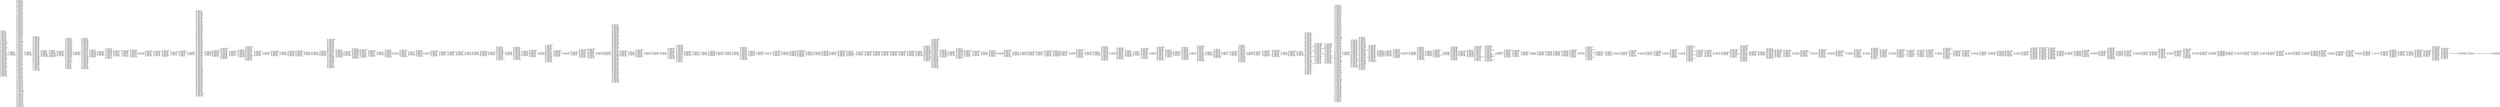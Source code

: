 digraph "graph.cfg.gv" {
	subgraph global {
		node [fontname=Courier fontsize=30.0 rank=same shape=box]
		block_0 [label="0: %00 = #0x1\l2: %01 = #0x40\l4: MSTORE(%01, %00)\l5: [NO_SSA] DUP1\l6: [NO_SSA] DUP14\l7: [NO_SSA] DUP2\l8: [NO_SSA] MSTORE\l9: [NO_SSA] PUSH1\lb: [NO_SSA] ADD\lc: [NO_SSA] DUP3\ld: [NO_SSA] DUP2\le: [NO_SSA] MSTORE\lf: [NO_SSA] PUSH1\l11: [NO_SSA] ADD\l12: [NO_SSA] DUP9\l13: [NO_SSA] DUP2\l14: [NO_SSA] MSTORE\l15: [NO_SSA] PUSH1\l17: [NO_SSA] ADD\l18: [NO_SSA] TIMESTAMP\l19: [NO_SSA] DUP2\l1a: [NO_SSA] MSTORE\l1b: [NO_SSA] PUSH1\l1d: [NO_SSA] ADD\l1e: [NO_SSA] DUP8\l1f: [NO_SSA] ISZERO\l20: [NO_SSA] ISZERO\l21: [NO_SSA] DUP2\l22: [NO_SSA] MSTORE\l23: [NO_SSA] PUSH1\l25: [NO_SSA] ADD\l26: [NO_SSA] DUP14\l27: [NO_SSA] DUP2\l28: [NO_SSA] MSTORE\l29: [NO_SSA] PUSH1\l2b: [NO_SSA] ADD\l2c: [NO_SSA] TIMESTAMP\l2d: [NO_SSA] DUP2\l2e: [NO_SSA] MSTORE\l2f: [NO_SSA] PUSH1\l31: [NO_SSA] ADD\l32: [NO_SSA] DUP11\l33: [NO_SSA] ISZERO\l34: [NO_SSA] ISZERO\l35: [NO_SSA] DUP2\l36: [NO_SSA] MSTORE\l37: [NO_SSA] PUSH1\l39: [NO_SSA] ADD\l3a: [NO_SSA] PUSH1\l3c: [NO_SSA] DUP2\l3d: [NO_SSA] MSTORE\l3e: [NO_SSA] PUSH1\l40: [NO_SSA] ADD\l41: [NO_SSA] PUSH1\l43: [NO_SSA] ISZERO\l44: [NO_SSA] ISZERO\l45: [NO_SSA] DUP2\l46: [NO_SSA] MSTORE\l47: [NO_SSA] PUSH1\l49: [NO_SSA] ADD\l4a: [NO_SSA] DUP5\l4b: [NO_SSA] DUP2\l4c: [NO_SSA] MSTORE\l4d: [NO_SSA] POP\l4e: [NO_SSA] PUSH1\l50: [NO_SSA] PUSH1\l52: [NO_SSA] DUP5\l53: [NO_SSA] PUSH1\l55: [NO_SSA] PUSH1\l57: [NO_SSA] PUSH1\l59: [NO_SSA] INVALID\l"]
		block_5a [label="5a: [NO_SSA] SUB\l5b: [NO_SSA] AND\l5c: [NO_SSA] PUSH1\l5e: [NO_SSA] PUSH1\l60: [NO_SSA] PUSH1\l62: [NO_SSA] INVALID\l"]
		block_63 [label="63: [NO_SSA] SUB\l64: [NO_SSA] AND\l65: [NO_SSA] DUP2\l66: [NO_SSA] MSTORE\l67: [NO_SSA] PUSH1\l69: [NO_SSA] ADD\l6a: [NO_SSA] SWAP1\l6b: [NO_SSA] DUP2\l6c: [NO_SSA] MSTORE\l6d: [NO_SSA] PUSH1\l6f: [NO_SSA] ADD\l70: [NO_SSA] PUSH1\l72: [NO_SSA] SHA3\l73: [NO_SSA] PUSH1\l75: [NO_SSA] DUP3\l76: [NO_SSA] ADD\l77: [NO_SSA] MLOAD\l78: [NO_SSA] DUP2\l79: [NO_SSA] PUSH1\l7b: [NO_SSA] ADD\l7c: [NO_SSA] SSTORE\l7d: [NO_SSA] PUSH1\l7f: [NO_SSA] DUP3\l80: [NO_SSA] ADD\l81: [NO_SSA] MLOAD\l82: [NO_SSA] DUP2\l83: [NO_SSA] PUSH1\l85: [NO_SSA] ADD\l86: [NO_SSA] SSTORE\l87: [NO_SSA] PUSH1\l89: [NO_SSA] DUP3\l8a: [NO_SSA] ADD\l8b: [NO_SSA] MLOAD\l8c: [NO_SSA] DUP2\l8d: [NO_SSA] PUSH1\l8f: [NO_SSA] ADD\l90: [NO_SSA] SSTORE\l91: [NO_SSA] PUSH1\l93: [NO_SSA] DUP3\l94: [NO_SSA] ADD\l95: [NO_SSA] MLOAD\l96: [NO_SSA] DUP2\l97: [NO_SSA] PUSH1\l99: [NO_SSA] ADD\l9a: [NO_SSA] SSTORE\l9b: [NO_SSA] PUSH1\l9d: [NO_SSA] DUP3\l9e: [NO_SSA] ADD\l9f: [NO_SSA] MLOAD\la0: [NO_SSA] DUP2\la1: [NO_SSA] PUSH1\la3: [NO_SSA] ADD\la4: [NO_SSA] PUSH1\la6: [NO_SSA] PUSH2\la9: [NO_SSA] EXP\laa: [NO_SSA] DUP2\lab: [NO_SSA] SLOAD\lac: [NO_SSA] DUP2\lad: [NO_SSA] PUSH1\laf: [NO_SSA] MUL\lb0: [NO_SSA] NOT\lb1: [NO_SSA] AND\lb2: [NO_SSA] SWAP1\lb3: [NO_SSA] DUP4\lb4: [NO_SSA] ISZERO\lb5: [NO_SSA] ISZERO\lb6: [NO_SSA] MUL\lb7: [NO_SSA] OR\lb8: [NO_SSA] SWAP1\lb9: [NO_SSA] SSTORE\lba: [NO_SSA] POP\lbb: [NO_SSA] PUSH1\lbd: [NO_SSA] DUP3\lbe: [NO_SSA] ADD\lbf: [NO_SSA] MLOAD\lc0: [NO_SSA] DUP2\lc1: [NO_SSA] PUSH1\lc3: [NO_SSA] ADD\lc4: [NO_SSA] SSTORE\lc5: [NO_SSA] PUSH1\lc7: [NO_SSA] DUP3\lc8: [NO_SSA] ADD\lc9: [NO_SSA] MLOAD\lca: [NO_SSA] DUP2\lcb: [NO_SSA] PUSH1\lcd: [NO_SSA] ADD\lce: [NO_SSA] SSTORE\lcf: [NO_SSA] PUSH1\ld1: [NO_SSA] DUP3\ld2: [NO_SSA] ADD\ld3: [NO_SSA] MLOAD\ld4: [NO_SSA] DUP2\ld5: [NO_SSA] PUSH1\ld7: [NO_SSA] ADD\ld8: [NO_SSA] PUSH1\lda: [NO_SSA] PUSH2\ldd: [NO_SSA] EXP\lde: [NO_SSA] DUP2\ldf: [NO_SSA] SLOAD\le0: [NO_SSA] DUP2\le1: [NO_SSA] PUSH1\le3: [NO_SSA] MUL\le4: [NO_SSA] NOT\le5: [NO_SSA] AND\le6: [NO_SSA] SWAP1\le7: [NO_SSA] DUP4\le8: [NO_SSA] ISZERO\le9: [NO_SSA] ISZERO\lea: [NO_SSA] MUL\leb: [NO_SSA] OR\lec: [NO_SSA] SWAP1\led: [NO_SSA] SSTORE\lee: [NO_SSA] POP\lef: [NO_SSA] PUSH2\lf2: [NO_SSA] DUP3\lf3: [NO_SSA] ADD\lf4: [NO_SSA] MLOAD\lf5: [NO_SSA] DUP2\lf6: [NO_SSA] PUSH1\lf8: [NO_SSA] ADD\lf9: [NO_SSA] SSTORE\lfa: [NO_SSA] PUSH2\lfd: [NO_SSA] DUP3\lfe: [NO_SSA] ADD\lff: [NO_SSA] MLOAD\l100: [NO_SSA] DUP2\l101: [NO_SSA] PUSH1\l103: [NO_SSA] ADD\l104: [NO_SSA] PUSH1\l106: [NO_SSA] PUSH2\l109: [NO_SSA] EXP\l10a: [NO_SSA] DUP2\l10b: [NO_SSA] SLOAD\l10c: [NO_SSA] DUP2\l10d: [NO_SSA] PUSH1\l10f: [NO_SSA] MUL\l110: [NO_SSA] NOT\l111: [NO_SSA] AND\l112: [NO_SSA] SWAP1\l113: [NO_SSA] DUP4\l114: [NO_SSA] ISZERO\l115: [NO_SSA] ISZERO\l116: [NO_SSA] MUL\l117: [NO_SSA] OR\l118: [NO_SSA] SWAP1\l119: [NO_SSA] SSTORE\l11a: [NO_SSA] POP\l11b: [NO_SSA] PUSH2\l11e: [NO_SSA] DUP3\l11f: [NO_SSA] ADD\l120: [NO_SSA] MLOAD\l121: [NO_SSA] DUP2\l122: [NO_SSA] PUSH1\l124: [NO_SSA] ADD\l125: [NO_SSA] SSTORE\l126: [NO_SSA] SWAP1\l127: [NO_SSA] POP\l128: [NO_SSA] POP\l129: [NO_SSA] PUSH1\l12b: [NO_SSA] PUSH1\l12d: [NO_SSA] DUP12\l12e: [NO_SSA] PUSH1\l130: [NO_SSA] PUSH1\l132: [NO_SSA] PUSH1\l134: [NO_SSA] INVALID\l"]
		block_135 [label="135: [NO_SSA] SUB\l136: [NO_SSA] AND\l137: [NO_SSA] PUSH1\l139: [NO_SSA] PUSH1\l13b: [NO_SSA] PUSH1\l13d: [NO_SSA] INVALID\l"]
		block_13e [label="13e: [NO_SSA] SUB\l13f: [NO_SSA] AND\l140: [NO_SSA] DUP2\l141: [NO_SSA] MSTORE\l142: [NO_SSA] PUSH1\l144: [NO_SSA] ADD\l145: [NO_SSA] SWAP1\l146: [NO_SSA] DUP2\l147: [NO_SSA] MSTORE\l148: [NO_SSA] PUSH1\l14a: [NO_SSA] ADD\l14b: [NO_SSA] PUSH1\l14d: [NO_SSA] SHA3\l14e: [NO_SSA] DUP3\l14f: [NO_SSA] SWAP1\l150: [NO_SSA] DUP1\l151: [NO_SSA] PUSH1\l153: [NO_SSA] DUP2\l154: [NO_SSA] SLOAD\l155: [NO_SSA] ADD\l156: [NO_SSA] DUP1\l157: [NO_SSA] DUP3\l158: [NO_SSA] SSTORE\l159: [NO_SSA] DUP1\l15a: [NO_SSA] SWAP2\l15b: [NO_SSA] POP\l15c: [NO_SSA] POP\l15d: [NO_SSA] PUSH1\l15f: [NO_SSA] SWAP1\l160: [NO_SSA] SUB\l161: [NO_SSA] SWAP1\l162: [NO_SSA] PUSH1\l164: [NO_SSA] MSTORE\l165: [NO_SSA] PUSH1\l167: [NO_SSA] PUSH1\l169: [NO_SSA] SHA3\l16a: [NO_SSA] ADD\l16b: [NO_SSA] PUSH1\l16d: [NO_SSA] SWAP1\l16e: [NO_SSA] SWAP2\l16f: [NO_SSA] SWAP1\l170: [NO_SSA] SWAP2\l171: [NO_SSA] SWAP1\l172: [NO_SSA] SWAP2\l173: [NO_SSA] PUSH2\l176: [NO_SSA] EXP\l177: [NO_SSA] DUP2\l178: [NO_SSA] SLOAD\l179: [NO_SSA] DUP2\l17a: [NO_SSA] PUSH1\l17c: [NO_SSA] PUSH1\l17e: [NO_SSA] PUSH1\l180: [NO_SSA] INVALID\l"]
		block_181 [label="181: [NO_SSA] SUB\l182: [NO_SSA] MUL\l183: [NO_SSA] NOT\l184: [NO_SSA] AND\l185: [NO_SSA] SWAP1\l186: [NO_SSA] DUP4\l187: [NO_SSA] PUSH1\l189: [NO_SSA] PUSH1\l18b: [NO_SSA] PUSH1\l18d: [NO_SSA] INVALID\l"]
		block_18e [label="18e: [NO_SSA] SUB\l18f: [NO_SSA] AND\l190: [NO_SSA] MUL\l191: [NO_SSA] OR\l192: [NO_SSA] SWAP1\l193: [NO_SSA] SSTORE\l194: [NO_SSA] POP\l195: [NO_SSA] PUSH2\l198: [NO_SSA] CALLER\l199: [NO_SSA] SWAP1\l19a: [NO_SSA] JUMP\l"]
		block_19b [label="19b: [NO_SSA] JUMPDEST\l19c: [NO_SSA] PUSH1\l19e: [NO_SSA] DUP1\l19f: [NO_SSA] MLOAD\l1a0: [NO_SSA] PUSH1\l1a2: [NO_SSA] PUSH1\l1a4: [NO_SSA] PUSH1\l1a6: [NO_SSA] INVALID\l"]
		block_1a7 [label="1a7: [NO_SSA] SUB\l1a8: [NO_SSA] DUP6\l1a9: [NO_SSA] DUP2\l1aa: [NO_SSA] AND\l1ab: [NO_SSA] DUP3\l1ac: [NO_SSA] MSTORE\l1ad: [NO_SSA] PUSH1\l1af: [NO_SSA] DUP3\l1b0: [NO_SSA] ADD\l1b1: [NO_SSA] DUP6\l1b2: [NO_SSA] SWAP1\l1b3: [NO_SSA] MSTORE\l1b4: [NO_SSA] SWAP2\l1b5: [NO_SSA] DUP2\l1b6: [NO_SSA] ADD\l1b7: [NO_SSA] DUP16\l1b8: [NO_SSA] SWAP1\l1b9: [NO_SSA] MSTORE\l1ba: [NO_SSA] SWAP2\l1bb: [NO_SSA] AND\l1bc: [NO_SSA] SWAP1\l1bd: [NO_SSA] PUSH32\l1de: [NO_SSA] SWAP1\l1df: [NO_SSA] PUSH1\l1e1: [NO_SSA] ADD\l1e2: [NO_SSA] PUSH1\l1e4: [NO_SSA] MLOAD\l1e5: [NO_SSA] DUP1\l1e6: [NO_SSA] SWAP2\l1e7: [NO_SSA] SUB\l1e8: [NO_SSA] SWAP1\l1e9: [NO_SSA] LOG2\l1ea: [NO_SSA] POP\l1eb: [NO_SSA] POP\l1ec: [NO_SSA] PUSH1\l1ee: [NO_SSA] DUP1\l1ef: [NO_SSA] SSTORE\l1f0: [NO_SSA] POP\l1f1: [NO_SSA] POP\l1f2: [NO_SSA] POP\l1f3: [NO_SSA] POP\l1f4: [NO_SSA] POP\l1f5: [NO_SSA] POP\l1f6: [NO_SSA] POP\l1f7: [NO_SSA] POP\l1f8: [NO_SSA] POP\l1f9: [NO_SSA] POP\l1fa: [NO_SSA] JUMP\l"]
		block_1fb [label="1fb: [NO_SSA] JUMPDEST\l1fc: [NO_SSA] PUSH1\l1fe: [NO_SSA] PUSH1\l200: [NO_SSA] PUSH1\l202: [NO_SSA] INVALID\l"]
		block_203 [label="203: [NO_SSA] SUB\l204: [NO_SSA] DUP2\l205: [NO_SSA] AND\l206: [NO_SSA] PUSH1\l208: [NO_SSA] SWAP1\l209: [NO_SSA] DUP2\l20a: [NO_SSA] MSTORE\l20b: [NO_SSA] PUSH1\l20d: [NO_SSA] PUSH1\l20f: [NO_SSA] SWAP1\l210: [NO_SSA] DUP2\l211: [NO_SSA] MSTORE\l212: [NO_SSA] PUSH1\l214: [NO_SSA] DUP1\l215: [NO_SSA] DUP4\l216: [NO_SSA] SHA3\l217: [NO_SSA] DUP1\l218: [NO_SSA] SLOAD\l219: [NO_SSA] DUP3\l21a: [NO_SSA] MLOAD\l21b: [NO_SSA] DUP2\l21c: [NO_SSA] DUP6\l21d: [NO_SSA] MUL\l21e: [NO_SSA] DUP2\l21f: [NO_SSA] ADD\l220: [NO_SSA] DUP6\l221: [NO_SSA] ADD\l222: [NO_SSA] SWAP1\l223: [NO_SSA] SWAP4\l224: [NO_SSA] MSTORE\l225: [NO_SSA] DUP1\l226: [NO_SSA] DUP4\l227: [NO_SSA] MSTORE\l228: [NO_SSA] DUP5\l229: [NO_SSA] SWAP4\l22a: [NO_SSA] DUP5\l22b: [NO_SSA] SWAP4\l22c: [NO_SSA] SWAP3\l22d: [NO_SSA] SWAP2\l22e: [NO_SSA] SWAP1\l22f: [NO_SSA] DUP4\l230: [NO_SSA] ADD\l231: [NO_SSA] DUP3\l232: [NO_SSA] DUP3\l233: [NO_SSA] DUP1\l234: [NO_SSA] ISZERO\l235: [NO_SSA] PUSH2\l238: [NO_SSA] JUMPI\l"]
		block_239 [label="239: [NO_SSA] PUSH1\l23b: [NO_SSA] MUL\l23c: [NO_SSA] DUP3\l23d: [NO_SSA] ADD\l23e: [NO_SSA] SWAP2\l23f: [NO_SSA] SWAP1\l240: [NO_SSA] PUSH1\l242: [NO_SSA] MSTORE\l243: [NO_SSA] PUSH1\l245: [NO_SSA] PUSH1\l247: [NO_SSA] SHA3\l248: [NO_SSA] SWAP1\l"]
		block_249 [label="249: [NO_SSA] JUMPDEST\l24a: [NO_SSA] DUP2\l24b: [NO_SSA] SLOAD\l24c: [NO_SSA] PUSH1\l24e: [NO_SSA] PUSH1\l250: [NO_SSA] PUSH1\l252: [NO_SSA] INVALID\l"]
		block_253 [label="253: [NO_SSA] SUB\l254: [NO_SSA] AND\l255: [NO_SSA] DUP2\l256: [NO_SSA] MSTORE\l257: [NO_SSA] PUSH1\l259: [NO_SSA] SWAP1\l25a: [NO_SSA] SWAP2\l25b: [NO_SSA] ADD\l25c: [NO_SSA] SWAP1\l25d: [NO_SSA] PUSH1\l25f: [NO_SSA] ADD\l260: [NO_SSA] DUP1\l261: [NO_SSA] DUP4\l262: [NO_SSA] GT\l263: [NO_SSA] PUSH2\l266: [NO_SSA] JUMPI\l"]
		block_267 [label="267: [NO_SSA] JUMPDEST\l268: [NO_SSA] POP\l269: [NO_SSA] POP\l26a: [NO_SSA] POP\l26b: [NO_SSA] POP\l26c: [NO_SSA] POP\l26d: [NO_SSA] SWAP1\l26e: [NO_SSA] POP\l26f: [NO_SSA] PUSH1\l"]
		block_271 [label="271: [NO_SSA] JUMPDEST\l272: [NO_SSA] DUP2\l273: [NO_SSA] MLOAD\l274: [NO_SSA] DUP2\l275: [NO_SSA] PUSH1\l277: [NO_SSA] AND\l278: [NO_SSA] LT\l279: [NO_SSA] ISZERO\l27a: [NO_SSA] PUSH2\l27d: [NO_SSA] JUMPI\l"]
		block_27e [label="27e: [NO_SSA] PUSH1\l280: [NO_SSA] PUSH2\l283: [NO_SSA] DUP4\l284: [NO_SSA] DUP4\l285: [NO_SSA] PUSH1\l287: [NO_SSA] AND\l288: [NO_SSA] DUP2\l289: [NO_SSA] MLOAD\l28a: [NO_SSA] DUP2\l28b: [NO_SSA] LT\l28c: [NO_SSA] PUSH2\l28f: [NO_SSA] JUMPI\l"]
		block_290 [label="290: [NO_SSA] PUSH2\l293: [NO_SSA] PUSH2\l296: [NO_SSA] JUMP\l"]
		block_297 [label="297: [NO_SSA] JUMPDEST\l298: [NO_SSA] PUSH1\l29a: [NO_SSA] MUL\l29b: [NO_SSA] PUSH1\l29d: [NO_SSA] ADD\l29e: [NO_SSA] ADD\l29f: [NO_SSA] MLOAD\l2a0: [NO_SSA] PUSH2\l2a3: [NO_SSA] JUMP\l"]
		block_2a4 [label="2a4: [NO_SSA] JUMPDEST\l2a5: [NO_SSA] SWAP1\l2a6: [NO_SSA] POP\l2a7: [NO_SSA] PUSH2\l2aa: [NO_SSA] DUP5\l2ab: [NO_SSA] DUP3\l2ac: [NO_SSA] PUSH2\l2af: [NO_SSA] JUMP\l"]
		block_2b0 [label="2b0: [NO_SSA] JUMPDEST\l2b1: [NO_SSA] SWAP4\l2b2: [NO_SSA] POP\l2b3: [NO_SSA] POP\l2b4: [NO_SSA] DUP1\l2b5: [NO_SSA] DUP1\l2b6: [NO_SSA] PUSH2\l2b9: [NO_SSA] SWAP1\l2ba: [NO_SSA] PUSH2\l2bd: [NO_SSA] JUMP\l"]
		block_2be [label="2be: [NO_SSA] JUMPDEST\l2bf: [NO_SSA] SWAP2\l2c0: [NO_SSA] POP\l2c1: [NO_SSA] POP\l2c2: [NO_SSA] PUSH2\l2c5: [NO_SSA] JUMP\l"]
		block_2c6 [label="2c6: [NO_SSA] JUMPDEST\l2c7: [NO_SSA] POP\l2c8: [NO_SSA] SWAP1\l2c9: [NO_SSA] SWAP4\l2ca: [NO_SSA] SWAP3\l2cb: [NO_SSA] POP\l2cc: [NO_SSA] POP\l2cd: [NO_SSA] POP\l2ce: [NO_SSA] JUMP\l"]
		block_2cf [label="2cf: [NO_SSA] JUMPDEST\l2d0: [NO_SSA] PUSH1\l2d2: [NO_SSA] PUSH1\l2d4: [NO_SSA] PUSH1\l2d6: [NO_SSA] INVALID\l"]
		block_2d7 [label="2d7: [NO_SSA] SUB\l2d8: [NO_SSA] DUP2\l2d9: [NO_SSA] AND\l2da: [NO_SSA] PUSH1\l2dc: [NO_SSA] SWAP1\l2dd: [NO_SSA] DUP2\l2de: [NO_SSA] MSTORE\l2df: [NO_SSA] PUSH1\l2e1: [NO_SSA] PUSH1\l2e3: [NO_SSA] DUP2\l2e4: [NO_SSA] DUP2\l2e5: [NO_SSA] MSTORE\l2e6: [NO_SSA] PUSH1\l2e8: [NO_SSA] DUP1\l2e9: [NO_SSA] DUP5\l2ea: [NO_SSA] SHA3\l2eb: [NO_SSA] DUP2\l2ec: [NO_SSA] MLOAD\l2ed: [NO_SSA] PUSH2\l2f0: [NO_SSA] DUP2\l2f1: [NO_SSA] ADD\l2f2: [NO_SSA] DUP4\l2f3: [NO_SSA] MSTORE\l2f4: [NO_SSA] DUP2\l2f5: [NO_SSA] SLOAD\l2f6: [NO_SSA] DUP2\l2f7: [NO_SSA] MSTORE\l2f8: [NO_SSA] PUSH1\l2fa: [NO_SSA] DUP3\l2fb: [NO_SSA] ADD\l2fc: [NO_SSA] SLOAD\l2fd: [NO_SSA] SWAP4\l2fe: [NO_SSA] DUP2\l2ff: [NO_SSA] ADD\l300: [NO_SSA] DUP5\l301: [NO_SSA] SWAP1\l302: [NO_SSA] MSTORE\l303: [NO_SSA] PUSH1\l305: [NO_SSA] DUP3\l306: [NO_SSA] ADD\l307: [NO_SSA] SLOAD\l308: [NO_SSA] SWAP3\l309: [NO_SSA] DUP2\l30a: [NO_SSA] ADD\l30b: [NO_SSA] SWAP3\l30c: [NO_SSA] SWAP1\l30d: [NO_SSA] SWAP3\l30e: [NO_SSA] MSTORE\l30f: [NO_SSA] PUSH1\l311: [NO_SSA] DUP2\l312: [NO_SSA] ADD\l313: [NO_SSA] SLOAD\l314: [NO_SSA] PUSH1\l316: [NO_SSA] DUP4\l317: [NO_SSA] ADD\l318: [NO_SSA] MSTORE\l319: [NO_SSA] PUSH1\l31b: [NO_SSA] DUP2\l31c: [NO_SSA] ADD\l31d: [NO_SSA] SLOAD\l31e: [NO_SSA] PUSH1\l320: [NO_SSA] SWAP1\l321: [NO_SSA] DUP2\l322: [NO_SSA] AND\l323: [NO_SSA] ISZERO\l324: [NO_SSA] ISZERO\l325: [NO_SSA] PUSH1\l327: [NO_SSA] DUP5\l328: [NO_SSA] ADD\l329: [NO_SSA] MSTORE\l32a: [NO_SSA] PUSH1\l32c: [NO_SSA] DUP3\l32d: [NO_SSA] ADD\l32e: [NO_SSA] SLOAD\l32f: [NO_SSA] PUSH1\l331: [NO_SSA] DUP5\l332: [NO_SSA] ADD\l333: [NO_SSA] MSTORE\l334: [NO_SSA] PUSH1\l336: [NO_SSA] DUP3\l337: [NO_SSA] ADD\l338: [NO_SSA] SLOAD\l339: [NO_SSA] PUSH1\l33b: [NO_SSA] DUP5\l33c: [NO_SSA] ADD\l33d: [NO_SSA] MSTORE\l33e: [NO_SSA] PUSH1\l340: [NO_SSA] DUP3\l341: [NO_SSA] ADD\l342: [NO_SSA] SLOAD\l343: [NO_SSA] DUP2\l344: [NO_SSA] AND\l345: [NO_SSA] ISZERO\l346: [NO_SSA] ISZERO\l347: [NO_SSA] PUSH1\l349: [NO_SSA] DUP5\l34a: [NO_SSA] ADD\l34b: [NO_SSA] MSTORE\l34c: [NO_SSA] PUSH1\l34e: [NO_SSA] DUP3\l34f: [NO_SSA] ADD\l350: [NO_SSA] SLOAD\l351: [NO_SSA] PUSH2\l354: [NO_SSA] DUP5\l355: [NO_SSA] ADD\l356: [NO_SSA] MSTORE\l357: [NO_SSA] SWAP4\l358: [NO_SSA] DUP2\l359: [NO_SSA] ADD\l35a: [NO_SSA] SLOAD\l35b: [NO_SSA] SWAP1\l35c: [NO_SSA] SWAP4\l35d: [NO_SSA] AND\l35e: [NO_SSA] ISZERO\l35f: [NO_SSA] ISZERO\l360: [NO_SSA] PUSH2\l363: [NO_SSA] DUP3\l364: [NO_SSA] ADD\l365: [NO_SSA] MSTORE\l366: [NO_SSA] PUSH1\l368: [NO_SSA] SWAP1\l369: [NO_SSA] SWAP3\l36a: [NO_SSA] ADD\l36b: [NO_SSA] SLOAD\l36c: [NO_SSA] PUSH2\l36f: [NO_SSA] DUP4\l370: [NO_SSA] ADD\l371: [NO_SSA] MSTORE\l372: [NO_SSA] TIMESTAMP\l373: [NO_SSA] LT\l374: [NO_SSA] ISZERO\l375: [NO_SSA] PUSH2\l378: [NO_SSA] JUMPI\l"]
		block_379 [label="379: [NO_SSA] POP\l37a: [NO_SSA] PUSH1\l37c: [NO_SSA] SWAP3\l37d: [NO_SSA] SWAP2\l37e: [NO_SSA] POP\l37f: [NO_SSA] POP\l380: [NO_SSA] JUMP\l"]
		block_381 [label="381: [NO_SSA] JUMPDEST\l382: [NO_SSA] PUSH1\l384: [NO_SSA] SLOAD\l385: [NO_SSA] PUSH1\l387: [NO_SSA] SWAP1\l388: [NO_SSA] PUSH2\l38b: [NO_SSA] SWAP1\l38c: [NO_SSA] PUSH1\l38e: [NO_SSA] PUSH2\l391: [NO_SSA] JUMP\l"]
		block_392 [label="392: [NO_SSA] JUMPDEST\l393: [NO_SSA] SWAP1\l394: [NO_SSA] POP\l395: [NO_SSA] PUSH1\l397: [NO_SSA] PUSH2\l39a: [NO_SSA] DUP3\l39b: [NO_SSA] DUP5\l39c: [NO_SSA] PUSH1\l39e: [NO_SSA] ADD\l39f: [NO_SSA] MLOAD\l3a0: [NO_SSA] PUSH2\l3a3: [NO_SSA] SWAP1\l3a4: [NO_SSA] SWAP2\l3a5: [NO_SSA] SWAP1\l3a6: [NO_SSA] PUSH4\l3ab: [NO_SSA] AND\l3ac: [NO_SSA] JUMP\l"]
		block_3ad [label="3ad: [NO_SSA] JUMPDEST\l3ae: [NO_SSA] SWAP1\l3af: [NO_SSA] POP\l3b0: [NO_SSA] DUP1\l3b1: [NO_SSA] TIMESTAMP\l3b2: [NO_SSA] LT\l3b3: [NO_SSA] PUSH2\l3b6: [NO_SSA] JUMPI\l"]
		block_3b7 [label="3b7: [NO_SSA] PUSH2\l3ba: [NO_SSA] DUP4\l3bb: [NO_SSA] ADD\l3bc: [NO_SSA] MLOAD\l3bd: [NO_SSA] PUSH2\l3c0: [NO_SSA] DUP5\l3c1: [NO_SSA] ADD\l3c2: [NO_SSA] MLOAD\l3c3: [NO_SSA] PUSH2\l3c6: [NO_SSA] SWAP2\l3c7: [NO_SSA] PUSH2\l3ca: [NO_SSA] JUMP\l"]
		block_3cb [label="3cb: [NO_SSA] JUMPDEST\l3cc: [NO_SSA] PUSH2\l3cf: [NO_SSA] DUP4\l3d0: [NO_SSA] PUSH2\l3d3: [NO_SSA] ADD\l3d4: [NO_SSA] MLOAD\l3d5: [NO_SSA] PUSH2\l3d8: [NO_SSA] DUP5\l3d9: [NO_SSA] PUSH2\l3dc: [NO_SSA] PUSH2\l3df: [NO_SSA] DUP9\l3e0: [NO_SSA] PUSH1\l3e2: [NO_SSA] ADD\l3e3: [NO_SSA] MLOAD\l3e4: [NO_SSA] TIMESTAMP\l3e5: [NO_SSA] PUSH2\l3e8: [NO_SSA] SWAP1\l3e9: [NO_SSA] SWAP2\l3ea: [NO_SSA] SWAP1\l3eb: [NO_SSA] PUSH4\l3f0: [NO_SSA] AND\l3f1: [NO_SSA] JUMP\l"]
		block_3f2 [label="3f2: [NO_SSA] JUMPDEST\l3f3: [NO_SSA] PUSH2\l3f6: [NO_SSA] DUP10\l3f7: [NO_SSA] ADD\l3f8: [NO_SSA] MLOAD\l3f9: [NO_SSA] SWAP1\l3fa: [NO_SSA] PUSH2\l3fd: [NO_SSA] JUMP\l"]
		block_3fe [label="3fe: [NO_SSA] JUMPDEST\l3ff: [NO_SSA] SWAP1\l400: [NO_SSA] PUSH2\l403: [NO_SSA] JUMP\l"]
		block_404 [label="404: [NO_SSA] JUMPDEST\l405: [NO_SSA] PUSH1\l407: [NO_SSA] PUSH1\l409: [NO_SSA] SLOAD\l40a: [NO_SSA] EQ\l40b: [NO_SSA] ISZERO\l40c: [NO_SSA] PUSH2\l40f: [NO_SSA] JUMPI\l"]
		block_410 [label="410: [NO_SSA] PUSH1\l412: [NO_SSA] MLOAD\l413: [NO_SSA] PUSH3\l417: [NO_SSA] PUSH1\l419: [NO_SSA] INVALID\l"]
		block_41a [label="41a: [NO_SSA] DUP2\l41b: [NO_SSA] MSTORE\l41c: [NO_SSA] PUSH1\l41e: [NO_SSA] ADD\l41f: [NO_SSA] PUSH2\l422: [NO_SSA] SWAP1\l423: [NO_SSA] PUSH2\l426: [NO_SSA] JUMP\l"]
		block_427 [label="427: [NO_SSA] JUMPDEST\l428: [NO_SSA] PUSH1\l42a: [NO_SSA] PUSH1\l42c: [NO_SSA] SSTORE\l42d: [NO_SSA] DUP1\l42e: [NO_SSA] PUSH1\l430: [NO_SSA] PUSH1\l432: [NO_SSA] PUSH1\l434: [NO_SSA] INVALID\l"]
		block_435 [label="435: [NO_SSA] SUB\l436: [NO_SSA] DUP2\l437: [NO_SSA] AND\l438: [NO_SSA] PUSH2\l43b: [NO_SSA] JUMPI\l"]
		block_43c [label="43c: [NO_SSA] PUSH1\l43e: [NO_SSA] MLOAD\l43f: [NO_SSA] PUSH3\l443: [NO_SSA] PUSH1\l445: [NO_SSA] INVALID\l"]
		block_446 [label="446: [NO_SSA] DUP2\l447: [NO_SSA] MSTORE\l448: [NO_SSA] PUSH1\l44a: [NO_SSA] ADD\l44b: [NO_SSA] PUSH2\l44e: [NO_SSA] SWAP1\l44f: [NO_SSA] PUSH2\l452: [NO_SSA] JUMP\l"]
		block_453 [label="453: [NO_SSA] JUMPDEST\l454: [NO_SSA] CALLER\l455: [NO_SSA] PUSH1\l457: [NO_SSA] SWAP1\l458: [NO_SSA] DUP2\l459: [NO_SSA] MSTORE\l45a: [NO_SSA] PUSH1\l45c: [NO_SSA] PUSH1\l45e: [NO_SSA] SWAP1\l45f: [NO_SSA] DUP2\l460: [NO_SSA] MSTORE\l461: [NO_SSA] PUSH1\l463: [NO_SSA] DUP1\l464: [NO_SSA] DUP4\l465: [NO_SSA] SHA3\l466: [NO_SSA] DUP1\l467: [NO_SSA] SLOAD\l468: [NO_SSA] DUP3\l469: [NO_SSA] MLOAD\l46a: [NO_SSA] DUP2\l46b: [NO_SSA] DUP6\l46c: [NO_SSA] MUL\l46d: [NO_SSA] DUP2\l46e: [NO_SSA] ADD\l46f: [NO_SSA] DUP6\l470: [NO_SSA] ADD\l471: [NO_SSA] SWAP1\l472: [NO_SSA] SWAP4\l473: [NO_SSA] MSTORE\l474: [NO_SSA] DUP1\l475: [NO_SSA] DUP4\l476: [NO_SSA] MSTORE\l477: [NO_SSA] SWAP2\l478: [NO_SSA] SWAP3\l479: [NO_SSA] SWAP1\l47a: [NO_SSA] SWAP2\l47b: [NO_SSA] SWAP1\l47c: [NO_SSA] DUP4\l47d: [NO_SSA] ADD\l47e: [NO_SSA] DUP3\l47f: [NO_SSA] DUP3\l480: [NO_SSA] DUP1\l481: [NO_SSA] ISZERO\l482: [NO_SSA] PUSH2\l485: [NO_SSA] JUMPI\l"]
		block_486 [label="486: [NO_SSA] PUSH1\l488: [NO_SSA] MUL\l489: [NO_SSA] DUP3\l48a: [NO_SSA] ADD\l48b: [NO_SSA] SWAP2\l48c: [NO_SSA] SWAP1\l48d: [NO_SSA] PUSH1\l48f: [NO_SSA] MSTORE\l490: [NO_SSA] PUSH1\l492: [NO_SSA] PUSH1\l494: [NO_SSA] SHA3\l495: [NO_SSA] SWAP1\l"]
		block_496 [label="496: [NO_SSA] JUMPDEST\l497: [NO_SSA] DUP2\l498: [NO_SSA] SLOAD\l499: [NO_SSA] PUSH1\l49b: [NO_SSA] PUSH1\l49d: [NO_SSA] PUSH1\l49f: [NO_SSA] INVALID\l"]
		block_4a0 [label="4a0: [NO_SSA] SUB\l4a1: [NO_SSA] AND\l4a2: [NO_SSA] DUP2\l4a3: [NO_SSA] MSTORE\l4a4: [NO_SSA] PUSH1\l4a6: [NO_SSA] SWAP1\l4a7: [NO_SSA] SWAP2\l4a8: [NO_SSA] ADD\l4a9: [NO_SSA] SWAP1\l4aa: [NO_SSA] PUSH1\l4ac: [NO_SSA] ADD\l4ad: [NO_SSA] DUP1\l4ae: [NO_SSA] DUP4\l4af: [NO_SSA] GT\l4b0: [NO_SSA] PUSH2\l4b3: [NO_SSA] JUMPI\l"]
		block_4b4 [label="4b4: [NO_SSA] JUMPDEST\l4b5: [NO_SSA] POP\l4b6: [NO_SSA] POP\l4b7: [NO_SSA] POP\l4b8: [NO_SSA] POP\l4b9: [NO_SSA] POP\l4ba: [NO_SSA] SWAP1\l4bb: [NO_SSA] POP\l4bc: [NO_SSA] PUSH1\l4be: [NO_SSA] DUP1\l4bf: [NO_SSA] PUSH1\l4c1: [NO_SSA] SWAP1\l4c2: [NO_SSA] POP\l"]
		block_4c3 [label="4c3: [NO_SSA] JUMPDEST\l4c4: [NO_SSA] DUP3\l4c5: [NO_SSA] MLOAD\l4c6: [NO_SSA] DUP2\l4c7: [NO_SSA] PUSH1\l4c9: [NO_SSA] AND\l4ca: [NO_SSA] LT\l4cb: [NO_SSA] ISZERO\l4cc: [NO_SSA] PUSH2\l4cf: [NO_SSA] JUMPI\l"]
		block_4d0 [label="4d0: [NO_SSA] DUP4\l4d1: [NO_SSA] PUSH1\l4d3: [NO_SSA] PUSH1\l4d5: [NO_SSA] PUSH1\l4d7: [NO_SSA] INVALID\l"]
		block_4d8 [label="4d8: [NO_SSA] SUB\l4d9: [NO_SSA] AND\l4da: [NO_SSA] DUP4\l4db: [NO_SSA] DUP3\l4dc: [NO_SSA] PUSH1\l4de: [NO_SSA] AND\l4df: [NO_SSA] DUP2\l4e0: [NO_SSA] MLOAD\l4e1: [NO_SSA] DUP2\l4e2: [NO_SSA] LT\l4e3: [NO_SSA] PUSH2\l4e6: [NO_SSA] JUMPI\l"]
		block_4e7 [label="4e7: [NO_SSA] PUSH2\l4ea: [NO_SSA] PUSH2\l4ed: [NO_SSA] JUMP\l"]
		block_4ee [label="4ee: [NO_SSA] JUMPDEST\l4ef: [NO_SSA] PUSH1\l4f1: [NO_SSA] MUL\l4f2: [NO_SSA] PUSH1\l4f4: [NO_SSA] ADD\l4f5: [NO_SSA] ADD\l4f6: [NO_SSA] MLOAD\l4f7: [NO_SSA] PUSH1\l4f9: [NO_SSA] PUSH1\l4fb: [NO_SSA] PUSH1\l4fd: [NO_SSA] INVALID\l"]
		block_4fe [label="4fe: [NO_SSA] SUB\l4ff: [NO_SSA] AND\l500: [NO_SSA] EQ\l501: [NO_SSA] ISZERO\l502: [NO_SSA] PUSH2\l505: [NO_SSA] JUMPI\l"]
		block_506 [label="506: [NO_SSA] DUP3\l507: [NO_SSA] DUP2\l508: [NO_SSA] PUSH1\l50a: [NO_SSA] AND\l50b: [NO_SSA] DUP2\l50c: [NO_SSA] MLOAD\l50d: [NO_SSA] DUP2\l50e: [NO_SSA] LT\l50f: [NO_SSA] PUSH2\l512: [NO_SSA] JUMPI\l"]
		block_513 [label="513: [NO_SSA] PUSH2\l516: [NO_SSA] PUSH2\l519: [NO_SSA] JUMP\l"]
		block_51a [label="51a: [NO_SSA] JUMPDEST\l51b: [NO_SSA] PUSH1\l51d: [NO_SSA] MUL\l51e: [NO_SSA] PUSH1\l520: [NO_SSA] ADD\l521: [NO_SSA] ADD\l522: [NO_SSA] MLOAD\l523: [NO_SSA] SWAP2\l524: [NO_SSA] POP\l"]
		block_525 [label="525: [NO_SSA] JUMPDEST\l526: [NO_SSA] DUP1\l527: [NO_SSA] PUSH2\l52a: [NO_SSA] DUP2\l52b: [NO_SSA] PUSH2\l52e: [NO_SSA] JUMP\l"]
		block_52f [label="52f: [NO_SSA] JUMPDEST\l530: [NO_SSA] SWAP2\l531: [NO_SSA] POP\l532: [NO_SSA] POP\l533: [NO_SSA] PUSH2\l536: [NO_SSA] JUMP\l"]
		block_537 [label="537: [NO_SSA] JUMPDEST\l538: [NO_SSA] POP\l539: [NO_SSA] PUSH1\l53b: [NO_SSA] PUSH1\l53d: [NO_SSA] PUSH1\l53f: [NO_SSA] INVALID\l"]
		block_540 [label="540: [NO_SSA] SUB\l541: [NO_SSA] DUP2\l542: [NO_SSA] AND\l543: [NO_SSA] PUSH2\l546: [NO_SSA] JUMPI\l"]
		block_547 [label="547: [NO_SSA] PUSH1\l549: [NO_SSA] MLOAD\l54a: [NO_SSA] PUSH3\l54e: [NO_SSA] PUSH1\l550: [NO_SSA] INVALID\l"]
		block_551 [label="551: [NO_SSA] DUP2\l552: [NO_SSA] MSTORE\l553: [NO_SSA] PUSH1\l555: [NO_SSA] ADD\l556: [NO_SSA] PUSH2\l559: [NO_SSA] SWAP1\l55a: [NO_SSA] PUSH2\l55d: [NO_SSA] JUMP\l"]
		block_55e [label="55e: [NO_SSA] JUMPDEST\l55f: [NO_SSA] PUSH1\l561: [NO_SSA] PUSH1\l563: [NO_SSA] PUSH1\l565: [NO_SSA] INVALID\l"]
		block_566 [label="566: [NO_SSA] SUB\l567: [NO_SSA] DUP5\l568: [NO_SSA] AND\l569: [NO_SSA] PUSH1\l56b: [NO_SSA] SWAP1\l56c: [NO_SSA] DUP2\l56d: [NO_SSA] MSTORE\l56e: [NO_SSA] PUSH1\l570: [NO_SSA] PUSH1\l572: [NO_SSA] MSTORE\l573: [NO_SSA] PUSH1\l575: [NO_SSA] SWAP1\l576: [NO_SSA] SHA3\l577: [NO_SSA] PUSH1\l579: [NO_SSA] DUP2\l57a: [NO_SSA] ADD\l57b: [NO_SSA] SLOAD\l57c: [NO_SSA] TIMESTAMP\l57d: [NO_SSA] GT\l57e: [NO_SSA] PUSH2\l581: [NO_SSA] JUMPI\l"]
		block_582 [label="582: [NO_SSA] PUSH1\l584: [NO_SSA] MLOAD\l585: [NO_SSA] PUSH3\l589: [NO_SSA] PUSH1\l58b: [NO_SSA] INVALID\l"]
		block_58c [label="58c: [NO_SSA] DUP2\l58d: [NO_SSA] MSTORE\l58e: [NO_SSA] PUSH1\l590: [NO_SSA] PUSH1\l592: [NO_SSA] DUP3\l593: [NO_SSA] ADD\l594: [NO_SSA] MSTORE\l595: [NO_SSA] PUSH1\l597: [NO_SSA] PUSH1\l599: [NO_SSA] DUP3\l59a: [NO_SSA] ADD\l59b: [NO_SSA] MSTORE\l59c: [NO_SSA] PUSH32\l5bd: [NO_SSA] PUSH1\l5bf: [NO_SSA] DUP3\l5c0: [NO_SSA] ADD\l5c1: [NO_SSA] MSTORE\l5c2: [NO_SSA] PUSH9\l5cc: [NO_SSA] PUSH1\l5ce: [NO_SSA] INVALID\l"]
		block_5cf [label="5cf: [NO_SSA] PUSH1\l5d1: [NO_SSA] DUP3\l5d2: [NO_SSA] ADD\l5d3: [NO_SSA] MSTORE\l5d4: [NO_SSA] PUSH1\l5d6: [NO_SSA] ADD\l5d7: [NO_SSA] PUSH2\l5da: [NO_SSA] JUMP\l"]
		block_5db [label="5db: [NO_SSA] JUMPDEST\l5dc: [NO_SSA] PUSH1\l5de: [NO_SSA] DUP2\l5df: [NO_SSA] ADD\l5e0: [NO_SSA] SLOAD\l5e1: [NO_SSA] PUSH1\l5e3: [NO_SSA] SWAP1\l5e4: [NO_SSA] PUSH1\l5e6: [NO_SSA] AND\l5e7: [NO_SSA] PUSH2\l5ea: [NO_SSA] JUMPI\l"]
		block_5eb [label="5eb: [NO_SSA] PUSH2\l5ee: [NO_SSA] DUP7\l5ef: [NO_SSA] PUSH2\l5f2: [NO_SSA] JUMP\l"]
		block_5f3 [label="5f3: [NO_SSA] JUMPDEST\l5f4: [NO_SSA] PUSH1\l5f6: [NO_SSA] DUP4\l5f7: [NO_SSA] ADD\l5f8: [NO_SSA] DUP1\l5f9: [NO_SSA] SLOAD\l5fa: [NO_SSA] PUSH1\l5fc: [NO_SSA] NOT\l5fd: [NO_SSA] AND\l5fe: [NO_SSA] PUSH1\l600: [NO_SSA] OR\l601: [NO_SSA] SWAP1\l602: [NO_SSA] SSTORE\l603: [NO_SSA] PUSH1\l605: [NO_SSA] DUP4\l606: [NO_SSA] ADD\l607: [NO_SSA] SLOAD\l608: [NO_SSA] PUSH1\l60a: [NO_SSA] SLOAD\l60b: [NO_SSA] SWAP2\l60c: [NO_SSA] SWAP3\l60d: [NO_SSA] POP\l60e: [NO_SSA] PUSH2\l611: [NO_SSA] SWAP2\l612: [NO_SSA] SWAP1\l613: [NO_SSA] PUSH2\l616: [NO_SSA] JUMP\l"]
		block_617 [label="617: [NO_SSA] JUMPDEST\l618: [NO_SSA] PUSH1\l61a: [NO_SSA] SSTORE\l61b: [NO_SSA] PUSH1\l61d: [NO_SSA] SLOAD\l61e: [NO_SSA] PUSH2\l621: [NO_SSA] SWAP1\l622: [NO_SSA] DUP3\l623: [NO_SSA] PUSH2\l626: [NO_SSA] JUMP\l"]
		block_627 [label="627: [NO_SSA] JUMPDEST\l628: [NO_SSA] PUSH1\l62a: [NO_SSA] SSTORE\l"]
		block_62b [label="62b: [NO_SSA] JUMPDEST\l62c: [NO_SSA] PUSH1\l62e: [NO_SSA] PUSH2\l631: [NO_SSA] DUP8\l632: [NO_SSA] PUSH2\l635: [NO_SSA] JUMP\l"]
		block_636 [label="636: [NO_SSA] JUMPDEST\l637: [NO_SSA] PUSH1\l639: [NO_SSA] DUP5\l63a: [NO_SSA] ADD\l63b: [NO_SSA] SLOAD\l63c: [NO_SSA] SWAP1\l63d: [NO_SSA] SWAP2\l63e: [NO_SSA] POP\l63f: [NO_SSA] PUSH2\l642: [NO_SSA] SWAP1\l643: [NO_SSA] DUP3\l644: [NO_SSA] PUSH2\l647: [NO_SSA] JUMP\l"]
		block_648 [label="648: [NO_SSA] JUMPDEST\l649: [NO_SSA] PUSH1\l64b: [NO_SSA] DUP5\l64c: [NO_SSA] ADD\l64d: [NO_SSA] DUP2\l64e: [NO_SSA] SWAP1\l64f: [NO_SSA] SSTORE\l650: [NO_SSA] PUSH1\l652: [NO_SSA] DUP5\l653: [NO_SSA] ADD\l654: [NO_SSA] SLOAD\l655: [NO_SSA] EQ\l656: [NO_SSA] ISZERO\l657: [NO_SSA] PUSH2\l65a: [NO_SSA] JUMPI\l"]
		block_65b [label="65b: [NO_SSA] PUSH2\l65e: [NO_SSA] DUP8\l65f: [NO_SSA] PUSH2\l662: [NO_SSA] JUMP\l"]
		block_663 [label="663: [NO_SSA] JUMPDEST\l664: [NO_SSA] PUSH1\l666: [NO_SSA] PUSH1\l668: [NO_SSA] PUSH1\l66a: [NO_SSA] INVALID\l"]
		block_66b [label="66b: [NO_SSA] SUB\l66c: [NO_SSA] DUP8\l66d: [NO_SSA] AND\l66e: [NO_SSA] PUSH1\l670: [NO_SSA] SWAP1\l671: [NO_SSA] DUP2\l672: [NO_SSA] MSTORE\l673: [NO_SSA] PUSH1\l675: [NO_SSA] PUSH1\l677: [NO_SSA] DUP2\l678: [NO_SSA] SWAP1\l679: [NO_SSA] MSTORE\l67a: [NO_SSA] PUSH1\l67c: [NO_SSA] DUP3\l67d: [NO_SSA] SHA3\l67e: [NO_SSA] DUP3\l67f: [NO_SSA] DUP2\l680: [NO_SSA] SSTORE\l681: [NO_SSA] PUSH1\l683: [NO_SSA] DUP2\l684: [NO_SSA] ADD\l685: [NO_SSA] DUP4\l686: [NO_SSA] SWAP1\l687: [NO_SSA] SSTORE\l688: [NO_SSA] PUSH1\l68a: [NO_SSA] DUP2\l68b: [NO_SSA] ADD\l68c: [NO_SSA] DUP4\l68d: [NO_SSA] SWAP1\l68e: [NO_SSA] SSTORE\l68f: [NO_SSA] PUSH1\l691: [NO_SSA] DUP2\l692: [NO_SSA] ADD\l693: [NO_SSA] DUP4\l694: [NO_SSA] SWAP1\l695: [NO_SSA] SSTORE\l696: [NO_SSA] PUSH1\l698: [NO_SSA] DUP2\l699: [NO_SSA] ADD\l69a: [NO_SSA] DUP1\l69b: [NO_SSA] SLOAD\l69c: [NO_SSA] PUSH1\l69e: [NO_SSA] NOT\l69f: [NO_SSA] SWAP1\l6a0: [NO_SSA] DUP2\l6a1: [NO_SSA] AND\l6a2: [NO_SSA] SWAP1\l6a3: [NO_SSA] SWAP2\l6a4: [NO_SSA] SSTORE\l6a5: [NO_SSA] PUSH1\l6a7: [NO_SSA] DUP3\l6a8: [NO_SSA] ADD\l6a9: [NO_SSA] DUP5\l6aa: [NO_SSA] SWAP1\l6ab: [NO_SSA] SSTORE\l6ac: [NO_SSA] PUSH1\l6ae: [NO_SSA] DUP3\l6af: [NO_SSA] ADD\l6b0: [NO_SSA] DUP5\l6b1: [NO_SSA] SWAP1\l6b2: [NO_SSA] SSTORE\l6b3: [NO_SSA] PUSH1\l6b5: [NO_SSA] DUP3\l6b6: [NO_SSA] ADD\l6b7: [NO_SSA] DUP1\l6b8: [NO_SSA] SLOAD\l6b9: [NO_SSA] DUP3\l6ba: [NO_SSA] AND\l6bb: [NO_SSA] SWAP1\l6bc: [NO_SSA] SSTORE\l6bd: [NO_SSA] PUSH1\l6bf: [NO_SSA] DUP3\l6c0: [NO_SSA] ADD\l6c1: [NO_SSA] DUP5\l6c2: [NO_SSA] SWAP1\l6c3: [NO_SSA] SSTORE\l6c4: [NO_SSA] SWAP2\l6c5: [NO_SSA] DUP2\l6c6: [NO_SSA] ADD\l6c7: [NO_SSA] DUP1\l6c8: [NO_SSA] SLOAD\l6c9: [NO_SSA] SWAP1\l6ca: [NO_SSA] SWAP3\l6cb: [NO_SSA] AND\l6cc: [NO_SSA] SWAP1\l6cd: [NO_SSA] SWAP2\l6ce: [NO_SSA] SSTORE\l6cf: [NO_SSA] PUSH1\l6d1: [NO_SSA] ADD\l6d2: [NO_SSA] SSTORE\l"]
		block_6d3 [label="6d3: [NO_SSA] JUMPDEST\l6d4: [NO_SSA] PUSH2\l6d7: [NO_SSA] CALLER\l6d8: [NO_SSA] PUSH1\l6da: [NO_SSA] SLOAD\l6db: [NO_SSA] PUSH1\l6dd: [NO_SSA] PUSH1\l6df: [NO_SSA] PUSH1\l6e1: [NO_SSA] INVALID\l"]
		block_6e2 [label="6e2: [NO_SSA] SUB\l6e3: [NO_SSA] AND\l6e4: [NO_SSA] SWAP1\l6e5: [NO_SSA] DUP4\l6e6: [NO_SSA] PUSH2\l6e9: [NO_SSA] JUMP\l"]
		block_6ea [label="6ea: [NO_SSA] JUMPDEST\l6eb: [NO_SSA] PUSH1\l6ed: [NO_SSA] DUP4\l6ee: [NO_SSA] ADD\l6ef: [NO_SSA] SLOAD\l6f0: [NO_SSA] PUSH1\l6f2: [NO_SSA] AND\l6f3: [NO_SSA] ISZERO\l6f4: [NO_SSA] DUP1\l6f5: [NO_SSA] ISZERO\l6f6: [NO_SSA] PUSH2\l6f9: [NO_SSA] JUMPI\l"]
		block_6fa [label="6fa: [NO_SSA] POP\l6fb: [NO_SSA] PUSH1\l6fd: [NO_SSA] DUP3\l6fe: [NO_SSA] GT\l"]
		block_6ff [label="6ff: [NO_SSA] JUMPDEST\l700: [NO_SSA] ISZERO\l701: [NO_SSA] PUSH2\l704: [NO_SSA] JUMPI\l"]
		block_705 [label="705: [NO_SSA] PUSH2\l708: [NO_SSA] CALLER\l709: [NO_SSA] PUSH2\l70c: [NO_SSA] JUMP\l"]
		block_70d [label="70d: [NO_SSA] JUMPDEST\l70e: [NO_SSA] PUSH1\l710: [NO_SSA] DUP1\l711: [NO_SSA] MLOAD\l712: [NO_SSA] DUP3\l713: [NO_SSA] DUP2\l714: [NO_SSA] MSTORE\l715: [NO_SSA] PUSH1\l717: [NO_SSA] DUP2\l718: [NO_SSA] ADD\l719: [NO_SSA] DUP5\l71a: [NO_SSA] SWAP1\l71b: [NO_SSA] MSTORE\l71c: [NO_SSA] PUSH1\l71e: [NO_SSA] PUSH1\l720: [NO_SSA] PUSH1\l722: [NO_SSA] INVALID\l"]
		block_723 [label="723: [NO_SSA] SUB\l724: [NO_SSA] DUP10\l725: [NO_SSA] AND\l726: [NO_SSA] SWAP2\l727: [NO_SSA] CALLER\l728: [NO_SSA] SWAP2\l729: [NO_SSA] PUSH32\l74a: [NO_SSA] SWAP2\l74b: [NO_SSA] ADD\l74c: [NO_SSA] PUSH1\l74e: [NO_SSA] MLOAD\l74f: [NO_SSA] DUP1\l750: [NO_SSA] SWAP2\l751: [NO_SSA] SUB\l752: [NO_SSA] SWAP1\l753: [NO_SSA] LOG3\l754: [NO_SSA] POP\l755: [NO_SSA] POP\l756: [NO_SSA] PUSH1\l758: [NO_SSA] DUP1\l759: [NO_SSA] SSTORE\l75a: [NO_SSA] POP\l75b: [NO_SSA] POP\l75c: [NO_SSA] POP\l75d: [NO_SSA] POP\l75e: [NO_SSA] POP\l75f: [NO_SSA] JUMP\l"]
		block_760 [label="760: [NO_SSA] JUMPDEST\l761: [NO_SSA] PUSH1\l763: [NO_SSA] SLOAD\l764: [NO_SSA] PUSH1\l766: [NO_SSA] PUSH1\l768: [NO_SSA] PUSH1\l76a: [NO_SSA] INVALID\l"]
		block_76b [label="76b: [NO_SSA] SUB\l76c: [NO_SSA] AND\l76d: [NO_SSA] CALLER\l76e: [NO_SSA] EQ\l76f: [NO_SSA] PUSH2\l772: [NO_SSA] JUMPI\l"]
		block_773 [label="773: [NO_SSA] PUSH1\l775: [NO_SSA] MLOAD\l776: [NO_SSA] PUSH3\l77a: [NO_SSA] PUSH1\l77c: [NO_SSA] INVALID\l"]
		block_77d [label="77d: [NO_SSA] DUP2\l77e: [NO_SSA] MSTORE\l77f: [NO_SSA] PUSH1\l781: [NO_SSA] ADD\l782: [NO_SSA] PUSH2\l785: [NO_SSA] SWAP1\l786: [NO_SSA] PUSH2\l789: [NO_SSA] JUMP\l"]
		block_78a [label="78a: [NO_SSA] JUMPDEST\l78b: [NO_SSA] PUSH1\l78d: [NO_SSA] PUSH1\l78f: [NO_SSA] PUSH1\l791: [NO_SSA] INVALID\l"]
		block_792 [label="792: [NO_SSA] SUB\l793: [NO_SSA] DUP2\l794: [NO_SSA] AND\l795: [NO_SSA] PUSH2\l798: [NO_SSA] JUMPI\l"]
		block_799 [label="799: [NO_SSA] PUSH1\l79b: [NO_SSA] MLOAD\l79c: [NO_SSA] PUSH3\l7a0: [NO_SSA] PUSH1\l7a2: [NO_SSA] INVALID\l"]
		block_7a3 [label="7a3: [NO_SSA] DUP2\l7a4: [NO_SSA] MSTORE\l7a5: [NO_SSA] PUSH1\l7a7: [NO_SSA] PUSH1\l7a9: [NO_SSA] DUP3\l7aa: [NO_SSA] ADD\l7ab: [NO_SSA] MSTORE\l7ac: [NO_SSA] PUSH1\l7ae: [NO_SSA] PUSH1\l7b0: [NO_SSA] DUP3\l7b1: [NO_SSA] ADD\l7b2: [NO_SSA] MSTORE\l7b3: [NO_SSA] PUSH32\l7d4: [NO_SSA] PUSH1\l7d6: [NO_SSA] DUP3\l7d7: [NO_SSA] ADD\l7d8: [NO_SSA] MSTORE\l7d9: [NO_SSA] PUSH6\l7e0: [NO_SSA] PUSH1\l7e2: [NO_SSA] INVALID\l"]
		block_7e3 [label="7e3: [NO_SSA] PUSH1\l7e5: [NO_SSA] DUP3\l7e6: [NO_SSA] ADD\l7e7: [NO_SSA] MSTORE\l7e8: [NO_SSA] PUSH1\l7ea: [NO_SSA] ADD\l7eb: [NO_SSA] PUSH2\l7ee: [NO_SSA] JUMP\l"]
		block_7ef [label="7ef: [NO_SSA] JUMPDEST\l7f0: [NO_SSA] PUSH2\l7f3: [NO_SSA] DUP2\l7f4: [NO_SSA] PUSH2\l7f7: [NO_SSA] JUMP\l"]
		block_7f8 [label="7f8: [NO_SSA] JUMPDEST\l7f9: [NO_SSA] POP\l7fa: [NO_SSA] JUMP\l"]
		block_7fb [label="7fb: [NO_SSA] JUMPDEST\l7fc: [NO_SSA] PUSH1\l7fe: [NO_SSA] PUSH1\l800: [NO_SSA] SLOAD\l801: [NO_SSA] EQ\l802: [NO_SSA] ISZERO\l803: [NO_SSA] PUSH2\l806: [NO_SSA] JUMPI\l"]
		block_807 [label="807: [NO_SSA] PUSH1\l809: [NO_SSA] MLOAD\l80a: [NO_SSA] PUSH3\l80e: [NO_SSA] PUSH1\l810: [NO_SSA] INVALID\l"]
		block_811 [label="811: [NO_SSA] DUP2\l812: [NO_SSA] MSTORE\l813: [NO_SSA] PUSH1\l815: [NO_SSA] ADD\l816: [NO_SSA] PUSH2\l819: [NO_SSA] SWAP1\l81a: [NO_SSA] PUSH2\l81d: [NO_SSA] JUMP\l"]
		block_81e [label="81e: [NO_SSA] JUMPDEST\l81f: [NO_SSA] PUSH1\l821: [NO_SSA] PUSH1\l823: [NO_SSA] SSTORE\l824: [NO_SSA] PUSH1\l826: [NO_SSA] SLOAD\l827: [NO_SSA] PUSH1\l829: [NO_SSA] PUSH1\l82b: [NO_SSA] PUSH1\l82d: [NO_SSA] INVALID\l"]
		block_82e [label="82e: [NO_SSA] SUB\l82f: [NO_SSA] AND\l830: [NO_SSA] CALLER\l831: [NO_SSA] EQ\l832: [NO_SSA] PUSH2\l835: [NO_SSA] JUMPI\l"]
		block_836 [label="836: [NO_SSA] PUSH1\l838: [NO_SSA] MLOAD\l839: [NO_SSA] PUSH3\l83d: [NO_SSA] PUSH1\l83f: [NO_SSA] INVALID\l"]
		block_840 [label="840: [NO_SSA] DUP2\l841: [NO_SSA] MSTORE\l842: [NO_SSA] PUSH1\l844: [NO_SSA] ADD\l845: [NO_SSA] PUSH2\l848: [NO_SSA] SWAP1\l849: [NO_SSA] PUSH2\l84c: [NO_SSA] JUMP\l"]
		block_84d [label="84d: [NO_SSA] JUMPDEST\l84e: [NO_SSA] PUSH2\l851: [NO_SSA] DUP2\l852: [NO_SSA] PUSH2\l855: [NO_SSA] JUMP\l"]
		block_856 [label="856: [NO_SSA] JUMPDEST\l857: [NO_SSA] PUSH2\l85a: [NO_SSA] CALLER\l85b: [NO_SSA] PUSH1\l85d: [NO_SSA] SLOAD\l85e: [NO_SSA] PUSH1\l860: [NO_SSA] PUSH1\l862: [NO_SSA] PUSH1\l864: [NO_SSA] INVALID\l"]
		block_865 [label="865: [NO_SSA] SUB\l866: [NO_SSA] AND\l867: [NO_SSA] SWAP1\l868: [NO_SSA] ADDRESS\l869: [NO_SSA] DUP5\l86a: [NO_SSA] CALLDATALOAD\l86b: [NO_SSA] PUSH2\l86e: [NO_SSA] JUMP\l"]
		block_86f [label="86f: [NO_SSA] JUMPDEST\l870: [NO_SSA] POP\l871: [NO_SSA] PUSH1\l873: [NO_SSA] DUP1\l874: [NO_SSA] SSTORE\l875: [NO_SSA] JUMP\l"]
		block_876 [label="876: [NO_SSA] JUMPDEST\l877: [NO_SSA] PUSH1\l879: [NO_SSA] PUSH2\l87c: [NO_SSA] DUP3\l87d: [NO_SSA] DUP5\l87e: [NO_SSA] PUSH2\l881: [NO_SSA] JUMP\l"]
		block_882 [label="882: [NO_SSA] JUMPDEST\l883: [NO_SSA] PUSH1\l885: [NO_SSA] PUSH2\l888: [NO_SSA] DUP3\l889: [NO_SSA] DUP5\l88a: [NO_SSA] PUSH2\l88d: [NO_SSA] JUMP\l"]
		block_88e [label="88e: [NO_SSA] JUMPDEST\l88f: [NO_SSA] PUSH1\l891: [NO_SSA] PUSH2\l894: [NO_SSA] DUP3\l895: [NO_SSA] DUP5\l896: [NO_SSA] PUSH2\l899: [NO_SSA] JUMP\l"]
		block_89a [label="89a: [NO_SSA] JUMPDEST\l89b: [NO_SSA] PUSH1\l89d: [NO_SSA] PUSH2\l8a0: [NO_SSA] DUP3\l8a1: [NO_SSA] DUP5\l8a2: [NO_SSA] PUSH2\l8a5: [NO_SSA] JUMP\l"]
		block_8a6 [label="8a6: [NO_SSA] JUMPDEST\l8a7: [NO_SSA] PUSH1\l8a9: [NO_SSA] PUSH2\l8ac: [NO_SSA] DUP3\l8ad: [NO_SSA] DUP5\l8ae: [NO_SSA] PUSH2\l8b1: [NO_SSA] JUMP\l"]
		block_8b2 [label="8b2: [NO_SSA] JUMPDEST\l8b3: [NO_SSA] PUSH1\l8b5: [NO_SSA] DUP1\l8b6: [NO_SSA] SLOAD\l8b7: [NO_SSA] PUSH1\l8b9: [NO_SSA] PUSH1\l8bb: [NO_SSA] PUSH1\l8bd: [NO_SSA] INVALID\l"]
		block_8be [label="8be: [NO_SSA] SUB\l8bf: [NO_SSA] DUP4\l8c0: [NO_SSA] DUP2\l8c1: [NO_SSA] AND\l8c2: [NO_SSA] PUSH1\l8c4: [NO_SSA] PUSH1\l8c6: [NO_SSA] PUSH1\l8c8: [NO_SSA] INVALID\l"]
		block_8c9 [label="8c9: [NO_SSA] SUB\l8ca: [NO_SSA] NOT\l8cb: [NO_SSA] DUP4\l8cc: [NO_SSA] AND\l8cd: [NO_SSA] DUP2\l8ce: [NO_SSA] OR\l8cf: [NO_SSA] DUP5\l8d0: [NO_SSA] SSTORE\l8d1: [NO_SSA] PUSH1\l8d3: [NO_SSA] MLOAD\l8d4: [NO_SSA] SWAP2\l8d5: [NO_SSA] SWAP1\l8d6: [NO_SSA] SWAP3\l8d7: [NO_SSA] AND\l8d8: [NO_SSA] SWAP3\l8d9: [NO_SSA] DUP4\l8da: [NO_SSA] SWAP2\l8db: [NO_SSA] PUSH32\l8fc: [NO_SSA] SWAP2\l8fd: [NO_SSA] SWAP1\l8fe: [NO_SSA] LOG3\l8ff: [NO_SSA] POP\l900: [NO_SSA] POP\l901: [NO_SSA] JUMP\l"]
		block_902 [label="902: [NO_SSA] JUMPDEST\l903: [NO_SSA] CALLER\l904: [NO_SSA] PUSH1\l906: [NO_SSA] SWAP1\l907: [NO_SSA] DUP2\l908: [NO_SSA] MSTORE\l909: [NO_SSA] PUSH1\l90b: [NO_SSA] PUSH1\l90d: [NO_SSA] SWAP1\l90e: [NO_SSA] DUP2\l90f: [NO_SSA] MSTORE\l910: [NO_SSA] PUSH1\l912: [NO_SSA] DUP1\l913: [NO_SSA] DUP4\l914: [NO_SSA] SHA3\l915: [NO_SSA] DUP1\l916: [NO_SSA] SLOAD\l917: [NO_SSA] DUP3\l918: [NO_SSA] MLOAD\l919: [NO_SSA] DUP2\l91a: [NO_SSA] DUP6\l91b: [NO_SSA] MUL\l91c: [NO_SSA] DUP2\l91d: [NO_SSA] ADD\l91e: [NO_SSA] DUP6\l91f: [NO_SSA] ADD\l920: [NO_SSA] SWAP1\l921: [NO_SSA] SWAP4\l922: [NO_SSA] MSTORE\l923: [NO_SSA] DUP1\l924: [NO_SSA] DUP4\l925: [NO_SSA] MSTORE\l926: [NO_SSA] SWAP2\l927: [NO_SSA] SWAP3\l928: [NO_SSA] SWAP1\l929: [NO_SSA] SWAP2\l92a: [NO_SSA] SWAP1\l92b: [NO_SSA] DUP4\l92c: [NO_SSA] ADD\l92d: [NO_SSA] DUP3\l92e: [NO_SSA] DUP3\l92f: [NO_SSA] DUP1\l930: [NO_SSA] ISZERO\l931: [NO_SSA] PUSH2\l934: [NO_SSA] JUMPI\l"]
		block_935 [label="935: [NO_SSA] PUSH1\l937: [NO_SSA] MUL\l938: [NO_SSA] DUP3\l939: [NO_SSA] ADD\l93a: [NO_SSA] SWAP2\l93b: [NO_SSA] SWAP1\l93c: [NO_SSA] PUSH1\l93e: [NO_SSA] MSTORE\l93f: [NO_SSA] PUSH1\l941: [NO_SSA] PUSH1\l943: [NO_SSA] SHA3\l944: [NO_SSA] SWAP1\l"]
		block_945 [label="945: [NO_SSA] JUMPDEST\l946: [NO_SSA] DUP2\l947: [NO_SSA] SLOAD\l948: [NO_SSA] PUSH1\l94a: [NO_SSA] PUSH1\l94c: [NO_SSA] PUSH1\l94e: [NO_SSA] INVALID\l"]
		block_94f [label="94f: [NO_SSA] SUB\l950: [NO_SSA] AND\l951: [NO_SSA] DUP2\l952: [NO_SSA] MSTORE\l953: [NO_SSA] PUSH1\l955: [NO_SSA] SWAP1\l956: [NO_SSA] SWAP2\l957: [NO_SSA] ADD\l958: [NO_SSA] SWAP1\l959: [NO_SSA] PUSH1\l95b: [NO_SSA] ADD\l95c: [NO_SSA] DUP1\l95d: [NO_SSA] DUP4\l95e: [NO_SSA] GT\l95f: [NO_SSA] PUSH2\l962: [NO_SSA] JUMPI\l"]
		block_963 [label="963: [NO_SSA] JUMPDEST\l964: [NO_SSA] POP\l965: [NO_SSA] POP\l966: [NO_SSA] POP\l967: [NO_SSA] POP\l968: [NO_SSA] POP\l969: [NO_SSA] SWAP1\l96a: [NO_SSA] POP\l96b: [NO_SSA] PUSH1\l96d: [NO_SSA] DUP1\l"]
		block_96e [label="96e: [NO_SSA] JUMPDEST\l96f: [NO_SSA] DUP3\l970: [NO_SSA] MLOAD\l971: [NO_SSA] DUP2\l972: [NO_SSA] LT\l973: [NO_SSA] ISZERO\l974: [NO_SSA] PUSH2\l977: [NO_SSA] JUMPI\l"]
		block_978 [label="978: [NO_SSA] DUP4\l979: [NO_SSA] PUSH1\l97b: [NO_SSA] PUSH1\l97d: [NO_SSA] PUSH1\l97f: [NO_SSA] INVALID\l"]
		block_980 [label="980: [NO_SSA] SUB\l981: [NO_SSA] AND\l982: [NO_SSA] DUP4\l983: [NO_SSA] DUP3\l984: [NO_SSA] DUP2\l985: [NO_SSA] MLOAD\l986: [NO_SSA] DUP2\l987: [NO_SSA] LT\l988: [NO_SSA] PUSH2\l98b: [NO_SSA] JUMPI\l"]
		block_98c [label="98c: [NO_SSA] PUSH2\l98f: [NO_SSA] PUSH2\l992: [NO_SSA] JUMP\l"]
		block_993 [label="993: [NO_SSA] JUMPDEST\l994: [NO_SSA] PUSH1\l996: [NO_SSA] MUL\l997: [NO_SSA] PUSH1\l999: [NO_SSA] ADD\l99a: [NO_SSA] ADD\l99b: [NO_SSA] MLOAD\l99c: [NO_SSA] PUSH1\l99e: [NO_SSA] PUSH1\l9a0: [NO_SSA] PUSH1\l9a2: [NO_SSA] INVALID\l"]
		block_9a3 [label="9a3: [NO_SSA] SUB\l9a4: [NO_SSA] AND\l9a5: [NO_SSA] EQ\l9a6: [NO_SSA] ISZERO\l9a7: [NO_SSA] PUSH2\l9aa: [NO_SSA] JUMPI\l"]
		block_9ab [label="9ab: [NO_SSA] DUP1\l9ac: [NO_SSA] SWAP2\l9ad: [NO_SSA] POP\l9ae: [NO_SSA] PUSH2\l9b1: [NO_SSA] JUMP\l"]
		block_9b2 [label="9b2: [NO_SSA] JUMPDEST\l9b3: [NO_SSA] DUP1\l9b4: [NO_SSA] PUSH2\l9b7: [NO_SSA] DUP2\l9b8: [NO_SSA] PUSH2\l9bb: [NO_SSA] JUMP\l"]
		block_9bc [label="9bc: [NO_SSA] JUMPDEST\l9bd: [NO_SSA] SWAP2\l9be: [NO_SSA] POP\l9bf: [NO_SSA] POP\l9c0: [NO_SSA] PUSH2\l9c3: [NO_SSA] JUMP\l"]
		block_9c4 [label="9c4: [NO_SSA] JUMPDEST\l9c5: [NO_SSA] POP\l9c6: [NO_SSA] PUSH1\l9c8: [NO_SSA] DUP3\l9c9: [NO_SSA] MLOAD\l9ca: [NO_SSA] GT\l9cb: [NO_SSA] ISZERO\l9cc: [NO_SSA] PUSH2\l9cf: [NO_SSA] JUMPI\l"]
		block_9d0 [label="9d0: [NO_SSA] DUP2\l9d1: [NO_SSA] PUSH1\l9d3: [NO_SSA] DUP4\l9d4: [NO_SSA] MLOAD\l9d5: [NO_SSA] PUSH2\l9d8: [NO_SSA] SWAP2\l9d9: [NO_SSA] SWAP1\l9da: [NO_SSA] PUSH2\l9dd: [NO_SSA] JUMP\l"]
		block_9de [label="9de: [NO_SSA] JUMPDEST\l9df: [NO_SSA] DUP2\l9e0: [NO_SSA] MLOAD\l9e1: [NO_SSA] DUP2\l9e2: [NO_SSA] LT\l9e3: [NO_SSA] PUSH2\l9e6: [NO_SSA] JUMPI\l"]
		block_9e7 [label="9e7: [NO_SSA] PUSH2\l9ea: [NO_SSA] PUSH2\l9ed: [NO_SSA] JUMP\l"]
		block_9ee [label="9ee: [NO_SSA] JUMPDEST\l9ef: [NO_SSA] PUSH1\l9f1: [NO_SSA] MUL\l9f2: [NO_SSA] PUSH1\l9f4: [NO_SSA] ADD\l9f5: [NO_SSA] ADD\l9f6: [NO_SSA] MLOAD\l9f7: [NO_SSA] PUSH1\l9f9: [NO_SSA] PUSH1\l9fb: [NO_SSA] PUSH2\l9fe: [NO_SSA] CALLER\l9ff: [NO_SSA] SWAP1\la00: [NO_SSA] JUMP\l"]
		block_a01 [label="a01: [NO_SSA] JUMPDEST\la02: [NO_SSA] PUSH1\la04: [NO_SSA] PUSH1\la06: [NO_SSA] PUSH1\la08: [NO_SSA] INVALID\l"]
		block_a09 [label="a09: [NO_SSA] SUB\la0a: [NO_SSA] AND\la0b: [NO_SSA] PUSH1\la0d: [NO_SSA] PUSH1\la0f: [NO_SSA] PUSH1\la11: [NO_SSA] INVALID\l"]
		block_a12 [label="a12: [NO_SSA] SUB\la13: [NO_SSA] AND\la14: [NO_SSA] DUP2\la15: [NO_SSA] MSTORE\la16: [NO_SSA] PUSH1\la18: [NO_SSA] ADD\la19: [NO_SSA] SWAP1\la1a: [NO_SSA] DUP2\la1b: [NO_SSA] MSTORE\la1c: [NO_SSA] PUSH1\la1e: [NO_SSA] ADD\la1f: [NO_SSA] PUSH1\la21: [NO_SSA] SHA3\la22: [NO_SSA] DUP3\la23: [NO_SSA] PUSH1\la25: [NO_SSA] AND\la26: [NO_SSA] DUP2\la27: [NO_SSA] SLOAD\la28: [NO_SSA] DUP2\la29: [NO_SSA] LT\la2a: [NO_SSA] PUSH2\la2d: [NO_SSA] JUMPI\l"]
		block_a2e [label="a2e: [NO_SSA] PUSH2\la31: [NO_SSA] PUSH2\la34: [NO_SSA] JUMP\l"]
		block_a35 [label="a35: [NO_SSA] JUMPDEST\la36: [NO_SSA] SWAP1\la37: [NO_SSA] PUSH1\la39: [NO_SSA] MSTORE\la3a: [NO_SSA] PUSH1\la3c: [NO_SSA] PUSH1\la3e: [NO_SSA] SHA3\la3f: [NO_SSA] ADD\la40: [NO_SSA] PUSH1\la42: [NO_SSA] PUSH2\la45: [NO_SSA] EXP\la46: [NO_SSA] DUP2\la47: [NO_SSA] SLOAD\la48: [NO_SSA] DUP2\la49: [NO_SSA] PUSH1\la4b: [NO_SSA] PUSH1\la4d: [NO_SSA] PUSH1\la4f: [NO_SSA] INVALID\l"]
		block_a50 [label="a50: [NO_SSA] SUB\la51: [NO_SSA] MUL\la52: [NO_SSA] NOT\la53: [NO_SSA] AND\la54: [NO_SSA] SWAP1\la55: [NO_SSA] DUP4\la56: [NO_SSA] PUSH1\la58: [NO_SSA] PUSH1\la5a: [NO_SSA] PUSH1\la5c: [NO_SSA] INVALID\l"]
		block_a5d [label="a5d: [NO_SSA] SUB\la5e: [NO_SSA] AND\la5f: [NO_SSA] MUL\la60: [NO_SSA] OR\la61: [NO_SSA] SWAP1\la62: [NO_SSA] SSTORE\la63: [NO_SSA] POP\l"]
		block_a64 [label="a64: [NO_SSA] JUMPDEST\la65: [NO_SSA] CALLER\la66: [NO_SSA] PUSH1\la68: [NO_SSA] SWAP1\la69: [NO_SSA] DUP2\la6a: [NO_SSA] MSTORE\la6b: [NO_SSA] PUSH1\la6d: [NO_SSA] PUSH1\la6f: [NO_SSA] MSTORE\la70: [NO_SSA] PUSH1\la72: [NO_SSA] SWAP1\la73: [NO_SSA] SHA3\la74: [NO_SSA] DUP1\la75: [NO_SSA] SLOAD\la76: [NO_SSA] DUP1\la77: [NO_SSA] PUSH2\la7a: [NO_SSA] JUMPI\l"]
		block_a7b [label="a7b: [NO_SSA] PUSH2\la7e: [NO_SSA] PUSH2\la81: [NO_SSA] JUMP\l"]
		block_a82 [label="a82: [NO_SSA] JUMPDEST\la83: [NO_SSA] PUSH1\la85: [NO_SSA] DUP3\la86: [NO_SSA] DUP2\la87: [NO_SSA] MSTORE\la88: [NO_SSA] PUSH1\la8a: [NO_SSA] SWAP1\la8b: [NO_SSA] SHA3\la8c: [NO_SSA] DUP2\la8d: [NO_SSA] ADD\la8e: [NO_SSA] PUSH1\la90: [NO_SSA] NOT\la91: [NO_SSA] SWAP1\la92: [NO_SSA] DUP2\la93: [NO_SSA] ADD\la94: [NO_SSA] DUP1\la95: [NO_SSA] SLOAD\la96: [NO_SSA] PUSH1\la98: [NO_SSA] PUSH1\la9a: [NO_SSA] PUSH1\la9c: [NO_SSA] INVALID\l"]
		block_a9d [label="a9d: [NO_SSA] SUB\la9e: [NO_SSA] NOT\la9f: [NO_SSA] AND\laa0: [NO_SSA] SWAP1\laa1: [NO_SSA] SSTORE\laa2: [NO_SSA] ADD\laa3: [NO_SSA] SWAP1\laa4: [NO_SSA] SSTORE\laa5: [NO_SSA] POP\laa6: [NO_SSA] POP\laa7: [NO_SSA] POP\laa8: [NO_SSA] JUMP\l"]
		block_aa9 [label="aa9: [NO_SSA] JUMPDEST\laaa: [NO_SSA] PUSH1\laac: [NO_SSA] MLOAD\laad: [NO_SSA] PUSH1\laaf: [NO_SSA] PUSH1\lab1: [NO_SSA] PUSH1\lab3: [NO_SSA] INVALID\l"]
		block_ab4 [label="ab4: [NO_SSA] SUB\lab5: [NO_SSA] DUP4\lab6: [NO_SSA] AND\lab7: [NO_SSA] PUSH1\lab9: [NO_SSA] DUP3\laba: [NO_SSA] ADD\labb: [NO_SSA] MSTORE\labc: [NO_SSA] PUSH1\labe: [NO_SSA] DUP2\labf: [NO_SSA] ADD\lac0: [NO_SSA] DUP3\lac1: [NO_SSA] SWAP1\lac2: [NO_SSA] MSTORE\lac3: [NO_SSA] PUSH2\lac6: [NO_SSA] SWAP1\lac7: [NO_SSA] DUP5\lac8: [NO_SSA] SWAP1\lac9: [NO_SSA] PUSH4\lace: [NO_SSA] PUSH1\lad0: [NO_SSA] INVALID\l"]
		block_ad1 [label="ad1: [NO_SSA] SWAP1\lad2: [NO_SSA] PUSH1\lad4: [NO_SSA] ADD\l"]
		block_ad5 [label="ad5: [NO_SSA] JUMPDEST\lad6: [NO_SSA] PUSH1\lad8: [NO_SSA] DUP1\lad9: [NO_SSA] MLOAD\lada: [NO_SSA] PUSH1\ladc: [NO_SSA] NOT\ladd: [NO_SSA] DUP2\lade: [NO_SSA] DUP5\ladf: [NO_SSA] SUB\lae0: [NO_SSA] ADD\lae1: [NO_SSA] DUP2\lae2: [NO_SSA] MSTORE\lae3: [NO_SSA] SWAP2\lae4: [NO_SSA] SWAP1\lae5: [NO_SSA] MSTORE\lae6: [NO_SSA] PUSH1\lae8: [NO_SSA] DUP2\lae9: [NO_SSA] ADD\laea: [NO_SSA] DUP1\laeb: [NO_SSA] MLOAD\laec: [NO_SSA] PUSH1\laee: [NO_SSA] PUSH1\laf0: [NO_SSA] PUSH1\laf2: [NO_SSA] INVALID\l"]
		block_af3 [label="af3: [NO_SSA] SUB\laf4: [NO_SSA] AND\laf5: [NO_SSA] PUSH1\laf7: [NO_SSA] PUSH1\laf9: [NO_SSA] PUSH1\lafb: [NO_SSA] INVALID\l"]
		block_afc [label="afc: [NO_SSA] SUB\lafd: [NO_SSA] NOT\lafe: [NO_SSA] SWAP1\laff: [NO_SSA] SWAP4\lb00: [NO_SSA] AND\lb01: [NO_SSA] SWAP3\lb02: [NO_SSA] SWAP1\lb03: [NO_SSA] SWAP3\lb04: [NO_SSA] OR\lb05: [NO_SSA] SWAP1\lb06: [NO_SSA] SWAP2\lb07: [NO_SSA] MSTORE\lb08: [NO_SSA] PUSH2\lb0b: [NO_SSA] JUMP\l"]
		block_b0c [label="b0c: [NO_SSA] JUMPDEST\lb0d: [NO_SSA] POP\lb0e: [NO_SSA] POP\lb0f: [NO_SSA] POP\lb10: [NO_SSA] JUMP\l"]
		block_b11 [label="b11: [NO_SSA] JUMPDEST\lb12: [NO_SSA] PUSH1\lb14: [NO_SSA] MLOAD\lb15: [NO_SSA] PUSH1\lb17: [NO_SSA] PUSH1\lb19: [NO_SSA] PUSH1\lb1b: [NO_SSA] INVALID\l"]
		block_b1c [label="b1c: [NO_SSA] SUB\lb1d: [NO_SSA] DUP1\lb1e: [NO_SSA] DUP6\lb1f: [NO_SSA] AND\lb20: [NO_SSA] PUSH1\lb22: [NO_SSA] DUP4\lb23: [NO_SSA] ADD\lb24: [NO_SSA] MSTORE\lb25: [NO_SSA] DUP4\lb26: [NO_SSA] AND\lb27: [NO_SSA] PUSH1\lb29: [NO_SSA] DUP3\lb2a: [NO_SSA] ADD\lb2b: [NO_SSA] MSTORE\lb2c: [NO_SSA] PUSH1\lb2e: [NO_SSA] DUP2\lb2f: [NO_SSA] ADD\lb30: [NO_SSA] DUP3\lb31: [NO_SSA] SWAP1\lb32: [NO_SSA] MSTORE\lb33: [NO_SSA] PUSH2\lb36: [NO_SSA] SWAP1\lb37: [NO_SSA] DUP6\lb38: [NO_SSA] SWAP1\lb39: [NO_SSA] PUSH4\lb3e: [NO_SSA] PUSH1\lb40: [NO_SSA] INVALID\l"]
		block_b41 [label="b41: [NO_SSA] SWAP1\lb42: [NO_SSA] PUSH1\lb44: [NO_SSA] ADD\lb45: [NO_SSA] PUSH2\lb48: [NO_SSA] JUMP\l"]
		block_b49 [label="b49: [NO_SSA] JUMPDEST\lb4a: [NO_SSA] POP\lb4b: [NO_SSA] POP\lb4c: [NO_SSA] POP\lb4d: [NO_SSA] POP\lb4e: [NO_SSA] JUMP\l"]
		block_b4f [label="b4f: [NO_SSA] JUMPDEST\lb50: [NO_SSA] PUSH1\lb52: [NO_SSA] SLOAD\lb53: [NO_SSA] PUSH2\lb56: [NO_SSA] SWAP1\lb57: [NO_SSA] DUP3\lb58: [NO_SSA] CALLDATALOAD\lb59: [NO_SSA] PUSH2\lb5c: [NO_SSA] JUMP\l"]
		block_b5d [label="b5d: [NO_SSA] JUMPDEST\lb5e: [NO_SSA] PUSH1\lb60: [NO_SSA] SSTORE\lb61: [NO_SSA] PUSH1\lb63: [NO_SSA] SLOAD\lb64: [NO_SSA] PUSH2\lb67: [NO_SSA] SWAP1\lb68: [NO_SSA] PUSH1\lb6a: [NO_SSA] PUSH1\lb6c: [NO_SSA] PUSH1\lb6e: [NO_SSA] INVALID\l"]
		block_b6f [label="b6f: [NO_SSA] SUB\lb70: [NO_SSA] AND\lb71: [NO_SSA] PUSH1\lb73: [NO_SSA] PUSH2\lb76: [NO_SSA] JUMP\l"]
		block_b77 [label="b77: [NO_SSA] JUMPDEST\lb78: [NO_SSA] PUSH1\lb7a: [NO_SSA] DUP1\lb7b: [NO_SSA] SLOAD\lb7c: [NO_SSA] PUSH1\lb7e: [NO_SSA] PUSH1\lb80: [NO_SSA] PUSH1\lb82: [NO_SSA] INVALID\l"]
		block_b83 [label="b83: [NO_SSA] SUB\lb84: [NO_SSA] NOT\lb85: [NO_SSA] AND\lb86: [NO_SSA] PUSH1\lb88: [NO_SSA] PUSH1\lb8a: [NO_SSA] PUSH1\lb8c: [NO_SSA] INVALID\l"]
		block_b8d [label="b8d: [NO_SSA] SUB\lb8e: [NO_SSA] SWAP3\lb8f: [NO_SSA] SWAP1\lb90: [NO_SSA] SWAP3\lb91: [NO_SSA] AND\lb92: [NO_SSA] SWAP2\lb93: [NO_SSA] DUP3\lb94: [NO_SSA] OR\lb95: [NO_SSA] SWAP1\lb96: [NO_SSA] SSTORE\lb97: [NO_SSA] PUSH1\lb99: [NO_SSA] DUP1\lb9a: [NO_SSA] MLOAD\lb9b: [NO_SSA] PUSH2\lb9e: [NO_SSA] DUP2\lb9f: [NO_SSA] ADD\lba0: [NO_SSA] DUP3\lba1: [NO_SSA] MSTORE\lba2: [NO_SSA] DUP4\lba3: [NO_SSA] DUP3\lba4: [NO_SSA] ADD\lba5: [NO_SSA] CALLDATALOAD\lba6: [NO_SSA] DUP2\lba7: [NO_SSA] MSTORE\lba8: [NO_SSA] PUSH1\lbaa: [NO_SSA] DUP1\lbab: [NO_SSA] DUP6\lbac: [NO_SSA] ADD\lbad: [NO_SSA] CALLDATALOAD\lbae: [NO_SSA] PUSH1\lbb0: [NO_SSA] DUP4\lbb1: [NO_SSA] ADD\lbb2: [NO_SSA] MSTORE\lbb3: [NO_SSA] PUSH1\lbb5: [NO_SSA] DUP1\lbb6: [NO_SSA] DUP7\lbb7: [NO_SSA] ADD\lbb8: [NO_SSA] CALLDATALOAD\lbb9: [NO_SSA] SWAP4\lbba: [NO_SSA] DUP4\lbbb: [NO_SSA] ADD\lbbc: [NO_SSA] SWAP4\lbbd: [NO_SSA] SWAP1\lbbe: [NO_SSA] SWAP4\lbbf: [NO_SSA] MSTORE\lbc0: [NO_SSA] PUSH1\lbc2: [NO_SSA] DUP6\lbc3: [NO_SSA] ADD\lbc4: [NO_SSA] CALLDATALOAD\lbc5: [NO_SSA] SWAP1\lbc6: [NO_SSA] DUP3\lbc7: [NO_SSA] ADD\lbc8: [NO_SSA] MSTORE\lbc9: [NO_SSA] SWAP1\lbca: [NO_SSA] DUP2\lbcb: [NO_SSA] ADD\lbcc: [NO_SSA] PUSH2\lbcf: [NO_SSA] PUSH1\lbd1: [NO_SSA] DUP6\lbd2: [NO_SSA] ADD\lbd3: [NO_SSA] PUSH1\lbd5: [NO_SSA] DUP7\lbd6: [NO_SSA] ADD\lbd7: [NO_SSA] PUSH2\lbda: [NO_SSA] JUMP\l"]
		block_bdb [label="bdb: [NO_SSA] JUMPDEST\lbdc: [NO_SSA] ISZERO\lbdd: [NO_SSA] ISZERO\lbde: [NO_SSA] DUP2\lbdf: [NO_SSA] MSTORE\lbe0: [NO_SSA] PUSH1\lbe2: [NO_SSA] DUP5\lbe3: [NO_SSA] ADD\lbe4: [NO_SSA] CALLDATALOAD\lbe5: [NO_SSA] PUSH1\lbe7: [NO_SSA] DUP3\lbe8: [NO_SSA] ADD\lbe9: [NO_SSA] MSTORE\lbea: [NO_SSA] PUSH2\lbed: [NO_SSA] DUP5\lbee: [NO_SSA] ADD\lbef: [NO_SSA] CALLDATALOAD\lbf0: [NO_SSA] PUSH1\lbf2: [NO_SSA] DUP3\lbf3: [NO_SSA] ADD\lbf4: [NO_SSA] MSTORE\lbf5: [NO_SSA] PUSH1\lbf7: [NO_SSA] ADD\lbf8: [NO_SSA] PUSH2\lbfb: [NO_SSA] PUSH2\lbfe: [NO_SSA] DUP6\lbff: [NO_SSA] ADD\lc00: [NO_SSA] PUSH2\lc03: [NO_SSA] DUP7\lc04: [NO_SSA] ADD\lc05: [NO_SSA] PUSH2\lc08: [NO_SSA] JUMP\l"]
		block_c09 [label="c09: [NO_SSA] JUMPDEST\lc0a: [NO_SSA] ISZERO\lc0b: [NO_SSA] ISZERO\lc0c: [NO_SSA] DUP2\lc0d: [NO_SSA] MSTORE\lc0e: [NO_SSA] PUSH1\lc10: [NO_SSA] PUSH1\lc12: [NO_SSA] DUP1\lc13: [NO_SSA] DUP4\lc14: [NO_SSA] ADD\lc15: [NO_SSA] DUP3\lc16: [NO_SSA] SWAP1\lc17: [NO_SSA] MSTORE\lc18: [NO_SSA] PUSH1\lc1a: [NO_SSA] DUP1\lc1b: [NO_SSA] DUP5\lc1c: [NO_SSA] ADD\lc1d: [NO_SSA] DUP4\lc1e: [NO_SSA] SWAP1\lc1f: [NO_SSA] MSTORE\lc20: [NO_SSA] DUP7\lc21: [NO_SSA] CALLDATALOAD\lc22: [NO_SSA] PUSH1\lc24: [NO_SSA] SWAP5\lc25: [NO_SSA] DUP6\lc26: [NO_SSA] ADD\lc27: [NO_SSA] MSTORE\lc28: [NO_SSA] PUSH1\lc2a: [NO_SSA] PUSH1\lc2c: [NO_SSA] PUSH1\lc2e: [NO_SSA] INVALID\l"]
		block_c2f [label="c2f: [NO_SSA] SUB\lc30: [NO_SSA] DUP7\lc31: [NO_SSA] AND\lc32: [NO_SSA] DUP4\lc33: [NO_SSA] MSTORE\lc34: [NO_SSA] PUSH1\lc36: [NO_SSA] DUP1\lc37: [NO_SSA] DUP4\lc38: [NO_SSA] MSTORE\lc39: [NO_SSA] DUP2\lc3a: [NO_SSA] DUP5\lc3b: [NO_SSA] SHA3\lc3c: [NO_SSA] DUP7\lc3d: [NO_SSA] MLOAD\lc3e: [NO_SSA] DUP2\lc3f: [NO_SSA] SSTORE\lc40: [NO_SSA] DUP7\lc41: [NO_SSA] DUP5\lc42: [NO_SSA] ADD\lc43: [NO_SSA] MLOAD\lc44: [NO_SSA] PUSH1\lc46: [NO_SSA] DUP3\lc47: [NO_SSA] ADD\lc48: [NO_SSA] SSTORE\lc49: [NO_SSA] DUP7\lc4a: [NO_SSA] DUP4\lc4b: [NO_SSA] ADD\lc4c: [NO_SSA] MLOAD\lc4d: [NO_SSA] PUSH1\lc4f: [NO_SSA] DUP3\lc50: [NO_SSA] ADD\lc51: [NO_SSA] SSTORE\lc52: [NO_SSA] SWAP5\lc53: [NO_SSA] DUP7\lc54: [NO_SSA] ADD\lc55: [NO_SSA] MLOAD\lc56: [NO_SSA] PUSH1\lc58: [NO_SSA] DUP7\lc59: [NO_SSA] ADD\lc5a: [NO_SSA] SSTORE\lc5b: [NO_SSA] PUSH1\lc5d: [NO_SSA] DUP7\lc5e: [NO_SSA] ADD\lc5f: [NO_SSA] MLOAD\lc60: [NO_SSA] PUSH1\lc62: [NO_SSA] DUP7\lc63: [NO_SSA] ADD\lc64: [NO_SSA] DUP1\lc65: [NO_SSA] SLOAD\lc66: [NO_SSA] SWAP2\lc67: [NO_SSA] ISZERO\lc68: [NO_SSA] ISZERO\lc69: [NO_SSA] PUSH1\lc6b: [NO_SSA] NOT\lc6c: [NO_SSA] SWAP3\lc6d: [NO_SSA] DUP4\lc6e: [NO_SSA] AND\lc6f: [NO_SSA] OR\lc70: [NO_SSA] SWAP1\lc71: [NO_SSA] SSTORE\lc72: [NO_SSA] PUSH1\lc74: [NO_SSA] DUP8\lc75: [NO_SSA] ADD\lc76: [NO_SSA] MLOAD\lc77: [NO_SSA] PUSH1\lc79: [NO_SSA] DUP8\lc7a: [NO_SSA] ADD\lc7b: [NO_SSA] SSTORE\lc7c: [NO_SSA] PUSH1\lc7e: [NO_SSA] DUP8\lc7f: [NO_SSA] ADD\lc80: [NO_SSA] MLOAD\lc81: [NO_SSA] PUSH1\lc83: [NO_SSA] DUP8\lc84: [NO_SSA] ADD\lc85: [NO_SSA] SSTORE\lc86: [NO_SSA] PUSH1\lc88: [NO_SSA] DUP8\lc89: [NO_SSA] ADD\lc8a: [NO_SSA] MLOAD\lc8b: [NO_SSA] PUSH1\lc8d: [NO_SSA] DUP8\lc8e: [NO_SSA] ADD\lc8f: [NO_SSA] DUP1\lc90: [NO_SSA] SLOAD\lc91: [NO_SSA] SWAP2\lc92: [NO_SSA] ISZERO\lc93: [NO_SSA] ISZERO\lc94: [NO_SSA] SWAP2\lc95: [NO_SSA] DUP4\lc96: [NO_SSA] AND\lc97: [NO_SSA] SWAP2\lc98: [NO_SSA] SWAP1\lc99: [NO_SSA] SWAP2\lc9a: [NO_SSA] OR\lc9b: [NO_SSA] SWAP1\lc9c: [NO_SSA] SSTORE\lc9d: [NO_SSA] PUSH2\lca0: [NO_SSA] DUP8\lca1: [NO_SSA] ADD\lca2: [NO_SSA] MLOAD\lca3: [NO_SSA] PUSH1\lca5: [NO_SSA] DUP8\lca6: [NO_SSA] ADD\lca7: [NO_SSA] SSTORE\lca8: [NO_SSA] PUSH2\lcab: [NO_SSA] DUP8\lcac: [NO_SSA] ADD\lcad: [NO_SSA] MLOAD\lcae: [NO_SSA] SWAP2\lcaf: [NO_SSA] DUP7\lcb0: [NO_SSA] ADD\lcb1: [NO_SSA] DUP1\lcb2: [NO_SSA] SLOAD\lcb3: [NO_SSA] SWAP3\lcb4: [NO_SSA] ISZERO\lcb5: [NO_SSA] ISZERO\lcb6: [NO_SSA] SWAP3\lcb7: [NO_SSA] SWAP1\lcb8: [NO_SSA] SWAP2\lcb9: [NO_SSA] AND\lcba: [NO_SSA] SWAP2\lcbb: [NO_SSA] SWAP1\lcbc: [NO_SSA] SWAP2\lcbd: [NO_SSA] OR\lcbe: [NO_SSA] SWAP1\lcbf: [NO_SSA] SSTORE\lcc0: [NO_SSA] PUSH2\lcc3: [NO_SSA] SWAP1\lcc4: [NO_SSA] SWAP5\lcc5: [NO_SSA] ADD\lcc6: [NO_SSA] MLOAD\lcc7: [NO_SSA] PUSH1\lcc9: [NO_SSA] SWAP4\lcca: [NO_SSA] DUP5\lccb: [NO_SSA] ADD\lccc: [NO_SSA] SSTORE\lccd: [NO_SSA] SWAP2\lcce: [NO_SSA] SWAP3\lccf: [NO_SSA] SWAP1\lcd0: [NO_SSA] SWAP2\lcd1: [NO_SSA] PUSH2\lcd4: [NO_SSA] SWAP2\lcd5: [NO_SSA] DUP7\lcd6: [NO_SSA] ADD\lcd7: [NO_SSA] SWAP1\lcd8: [NO_SSA] DUP7\lcd9: [NO_SSA] ADD\lcda: [NO_SSA] PUSH2\lcdd: [NO_SSA] JUMP\l"]
		block_cde [label="cde: [NO_SSA] JUMPDEST\lcdf: [NO_SSA] PUSH1\lce1: [NO_SSA] PUSH1\lce3: [NO_SSA] PUSH1\lce5: [NO_SSA] INVALID\l"]
		block_ce6 [label="ce6: [NO_SSA] SUB\lce7: [NO_SSA] SWAP1\lce8: [NO_SSA] DUP2\lce9: [NO_SSA] AND\lcea: [NO_SSA] DUP3\lceb: [NO_SSA] MSTORE\lcec: [NO_SSA] PUSH1\lcee: [NO_SSA] DUP1\lcef: [NO_SSA] DUP4\lcf0: [NO_SSA] ADD\lcf1: [NO_SSA] SWAP4\lcf2: [NO_SSA] SWAP1\lcf3: [NO_SSA] SWAP4\lcf4: [NO_SSA] MSTORE\lcf5: [NO_SSA] PUSH1\lcf7: [NO_SSA] SWAP2\lcf8: [NO_SSA] DUP3\lcf9: [NO_SSA] ADD\lcfa: [NO_SSA] PUSH1\lcfc: [NO_SSA] SWAP1\lcfd: [NO_SSA] DUP2\lcfe: [NO_SSA] SHA3\lcff: [NO_SSA] DUP1\ld00: [NO_SSA] SLOAD\ld01: [NO_SSA] PUSH1\ld03: [NO_SSA] DUP2\ld04: [NO_SSA] ADD\ld05: [NO_SSA] DUP3\ld06: [NO_SSA] SSTORE\ld07: [NO_SSA] SWAP1\ld08: [NO_SSA] DUP3\ld09: [NO_SSA] MSTORE\ld0a: [NO_SSA] SWAP1\ld0b: [NO_SSA] DUP5\ld0c: [NO_SSA] SWAP1\ld0d: [NO_SSA] SHA3\ld0e: [NO_SSA] ADD\ld0f: [NO_SSA] DUP1\ld10: [NO_SSA] SLOAD\ld11: [NO_SSA] PUSH1\ld13: [NO_SSA] PUSH1\ld15: [NO_SSA] PUSH1\ld17: [NO_SSA] INVALID\l"]
		block_d18 [label="d18: [NO_SSA] SUB\ld19: [NO_SSA] NOT\ld1a: [NO_SSA] AND\ld1b: [NO_SSA] SWAP2\ld1c: [NO_SSA] DUP6\ld1d: [NO_SSA] AND\ld1e: [NO_SSA] SWAP2\ld1f: [NO_SSA] DUP3\ld20: [NO_SSA] OR\ld21: [NO_SSA] SWAP1\ld22: [NO_SSA] SSTORE\ld23: [NO_SSA] DUP2\ld24: [NO_SSA] MLOAD\ld25: [NO_SSA] SWAP1\ld26: [NO_SSA] DUP2\ld27: [NO_SSA] MSTORE\ld28: [NO_SSA] PUSH1\ld2a: [NO_SSA] DUP6\ld2b: [NO_SSA] DUP2\ld2c: [NO_SSA] ADD\ld2d: [NO_SSA] CALLDATALOAD\ld2e: [NO_SSA] SWAP4\ld2f: [NO_SSA] DUP3\ld30: [NO_SSA] ADD\ld31: [NO_SSA] SWAP4\ld32: [NO_SSA] SWAP1\ld33: [NO_SSA] SWAP4\ld34: [NO_SSA] MSTORE\ld35: [NO_SSA] PUSH1\ld37: [NO_SSA] DUP6\ld38: [NO_SSA] ADD\ld39: [NO_SSA] CALLDATALOAD\ld3a: [NO_SSA] DUP2\ld3b: [NO_SSA] DUP4\ld3c: [NO_SSA] ADD\ld3d: [NO_SSA] MSTORE\ld3e: [NO_SSA] SWAP1\ld3f: [NO_SSA] MLOAD\ld40: [NO_SSA] CALLER\ld41: [NO_SSA] SWAP3\ld42: [NO_SSA] PUSH32\ld63: [NO_SSA] SWAP3\ld64: [NO_SSA] DUP3\ld65: [NO_SSA] SWAP1\ld66: [NO_SSA] SUB\ld67: [NO_SSA] ADD\ld68: [NO_SSA] SWAP1\ld69: [NO_SSA] LOG2\ld6a: [NO_SSA] POP\ld6b: [NO_SSA] POP\ld6c: [NO_SSA] JUMP\l"]
		block_d6d [label="d6d: [NO_SSA] JUMPDEST\ld6e: [NO_SSA] PUSH1\ld70: [NO_SSA] PUSH2\ld73: [NO_SSA] DUP3\ld74: [NO_SSA] PUSH1\ld76: [NO_SSA] MLOAD\ld77: [NO_SSA] DUP1\ld78: [NO_SSA] PUSH1\ld7a: [NO_SSA] ADD\ld7b: [NO_SSA] PUSH1\ld7d: [NO_SSA] MSTORE\ld7e: [NO_SSA] DUP1\ld7f: [NO_SSA] PUSH1\ld81: [NO_SSA] DUP2\ld82: [NO_SSA] MSTORE\ld83: [NO_SSA] PUSH1\ld85: [NO_SSA] ADD\ld86: [NO_SSA] PUSH32\lda7: [NO_SSA] DUP2\lda8: [NO_SSA] MSTORE\lda9: [NO_SSA] POP\ldaa: [NO_SSA] DUP6\ldab: [NO_SSA] PUSH1\ldad: [NO_SSA] PUSH1\ldaf: [NO_SSA] PUSH1\ldb1: [NO_SSA] INVALID\l"]
		block_db2 [label="db2: [NO_SSA] SUB\ldb3: [NO_SSA] AND\ldb4: [NO_SSA] PUSH2\ldb7: [NO_SSA] SWAP1\ldb8: [NO_SSA] SWAP3\ldb9: [NO_SSA] SWAP2\ldba: [NO_SSA] SWAP1\ldbb: [NO_SSA] PUSH4\ldc0: [NO_SSA] AND\ldc1: [NO_SSA] JUMP\l"]
		block_dc2 [label="dc2: [NO_SSA] JUMPDEST\ldc3: [NO_SSA] DUP1\ldc4: [NO_SSA] MLOAD\ldc5: [NO_SSA] SWAP1\ldc6: [NO_SSA] SWAP2\ldc7: [NO_SSA] POP\ldc8: [NO_SSA] ISZERO\ldc9: [NO_SSA] PUSH2\ldcc: [NO_SSA] JUMPI\l"]
		block_dcd [label="dcd: [NO_SSA] DUP1\ldce: [NO_SSA] DUP1\ldcf: [NO_SSA] PUSH1\ldd1: [NO_SSA] ADD\ldd2: [NO_SSA] SWAP1\ldd3: [NO_SSA] MLOAD\ldd4: [NO_SSA] DUP2\ldd5: [NO_SSA] ADD\ldd6: [NO_SSA] SWAP1\ldd7: [NO_SSA] PUSH2\ldda: [NO_SSA] SWAP2\lddb: [NO_SSA] SWAP1\lddc: [NO_SSA] PUSH2\lddf: [NO_SSA] JUMP\l"]
		block_de0 [label="de0: [NO_SSA] JUMPDEST\lde1: [NO_SSA] PUSH2\lde4: [NO_SSA] JUMPI\l"]
		block_de5 [label="de5: [NO_SSA] PUSH1\lde7: [NO_SSA] MLOAD\lde8: [NO_SSA] PUSH3\ldec: [NO_SSA] PUSH1\ldee: [NO_SSA] INVALID\l"]
		block_def [label="def: [NO_SSA] DUP2\ldf0: [NO_SSA] MSTORE\ldf1: [NO_SSA] PUSH1\ldf3: [NO_SSA] PUSH1\ldf5: [NO_SSA] DUP3\ldf6: [NO_SSA] ADD\ldf7: [NO_SSA] MSTORE\ldf8: [NO_SSA] PUSH1\ldfa: [NO_SSA] PUSH1\ldfc: [NO_SSA] DUP3\ldfd: [NO_SSA] ADD\ldfe: [NO_SSA] MSTORE\ldff: [NO_SSA] PUSH32\le20: [NO_SSA] PUSH1\le22: [NO_SSA] DUP3\le23: [NO_SSA] ADD\le24: [NO_SSA] MSTORE\le25: [NO_SSA] PUSH10\le30: [NO_SSA] PUSH1\le32: [NO_SSA] INVALID\l"]
		block_e33 [label="e33: [NO_SSA] PUSH1\le35: [NO_SSA] DUP3\le36: [NO_SSA] ADD\le37: [NO_SSA] MSTORE\le38: [NO_SSA] PUSH1\le3a: [NO_SSA] ADD\le3b: [NO_SSA] PUSH2\le3e: [NO_SSA] JUMP\l"]
		block_e3f [label="e3f: [NO_SSA] JUMPDEST\le40: [NO_SSA] PUSH1\le42: [NO_SSA] PUSH2\le45: [NO_SSA] DUP5\le46: [NO_SSA] DUP5\le47: [NO_SSA] PUSH1\le49: [NO_SSA] DUP6\le4a: [NO_SSA] DUP6\le4b: [NO_SSA] DUP5\le4c: [NO_SSA] EXTCODESIZE\le4d: [NO_SSA] PUSH2\le50: [NO_SSA] JUMPI\l"]
		block_e51 [label="e51: [NO_SSA] PUSH1\le53: [NO_SSA] MLOAD\le54: [NO_SSA] PUSH3\le58: [NO_SSA] PUSH1\le5a: [NO_SSA] INVALID\l"]
		block_e5b [label="e5b: [NO_SSA] DUP2\le5c: [NO_SSA] MSTORE\le5d: [NO_SSA] PUSH1\le5f: [NO_SSA] PUSH1\le61: [NO_SSA] DUP3\le62: [NO_SSA] ADD\le63: [NO_SSA] MSTORE\le64: [NO_SSA] PUSH1\le66: [NO_SSA] PUSH1\le68: [NO_SSA] DUP3\le69: [NO_SSA] ADD\le6a: [NO_SSA] MSTORE\le6b: [NO_SSA] PUSH32\le8c: [NO_SSA] PUSH1\le8e: [NO_SSA] DUP3\le8f: [NO_SSA] ADD\le90: [NO_SSA] MSTORE\le91: [NO_SSA] PUSH1\le93: [NO_SSA] ADD\le94: [NO_SSA] PUSH2\le97: [NO_SSA] JUMP\l"]
		block_e98 [label="e98: [NO_SSA] JUMPDEST\le99: [NO_SSA] PUSH1\le9b: [NO_SSA] DUP1\le9c: [NO_SSA] DUP7\le9d: [NO_SSA] PUSH1\le9f: [NO_SSA] PUSH1\lea1: [NO_SSA] PUSH1\lea3: [NO_SSA] INVALID\l"]
		block_ea4 [label="ea4: [NO_SSA] SUB\lea5: [NO_SSA] AND\lea6: [NO_SSA] DUP6\lea7: [NO_SSA] DUP8\lea8: [NO_SSA] PUSH1\leaa: [NO_SSA] MLOAD\leab: [NO_SSA] PUSH2\leae: [NO_SSA] SWAP2\leaf: [NO_SSA] SWAP1\leb0: [NO_SSA] PUSH2\leb3: [NO_SSA] JUMP\l"]
		block_eb4 [label="eb4: [NO_SSA] JUMPDEST\leb5: [NO_SSA] PUSH1\leb7: [NO_SSA] PUSH1\leb9: [NO_SSA] MLOAD\leba: [NO_SSA] DUP1\lebb: [NO_SSA] DUP4\lebc: [NO_SSA] SUB\lebd: [NO_SSA] DUP2\lebe: [NO_SSA] DUP6\lebf: [NO_SSA] DUP8\lec0: [NO_SSA] GAS\lec1: [NO_SSA] CALL\lec2: [NO_SSA] SWAP3\lec3: [NO_SSA] POP\lec4: [NO_SSA] POP\lec5: [NO_SSA] POP\lec6: [NO_SSA] RETURNDATASIZE\lec7: [NO_SSA] DUP1\lec8: [NO_SSA] PUSH1\leca: [NO_SSA] DUP2\lecb: [NO_SSA] EQ\lecc: [NO_SSA] PUSH2\lecf: [NO_SSA] JUMPI\l"]
		block_ed0 [label="ed0: [NO_SSA] PUSH1\led2: [NO_SSA] MLOAD\led3: [NO_SSA] SWAP2\led4: [NO_SSA] POP\led5: [NO_SSA] PUSH1\led7: [NO_SSA] NOT\led8: [NO_SSA] PUSH1\leda: [NO_SSA] RETURNDATASIZE\ledb: [NO_SSA] ADD\ledc: [NO_SSA] AND\ledd: [NO_SSA] DUP3\lede: [NO_SSA] ADD\ledf: [NO_SSA] PUSH1\lee1: [NO_SSA] MSTORE\lee2: [NO_SSA] RETURNDATASIZE\lee3: [NO_SSA] DUP3\lee4: [NO_SSA] MSTORE\lee5: [NO_SSA] RETURNDATASIZE\lee6: [NO_SSA] PUSH1\lee8: [NO_SSA] PUSH1\leea: [NO_SSA] DUP5\leeb: [NO_SSA] ADD\leec: [NO_SSA] RETURNDATACOPY\leed: [NO_SSA] PUSH2\lef0: [NO_SSA] JUMP\l"]
		block_ef1 [label="ef1: [NO_SSA] JUMPDEST\lef2: [NO_SSA] PUSH1\lef4: [NO_SSA] SWAP2\lef5: [NO_SSA] POP\l"]
		block_ef6 [label="ef6: [NO_SSA] JUMPDEST\lef7: [NO_SSA] POP\lef8: [NO_SSA] SWAP2\lef9: [NO_SSA] POP\lefa: [NO_SSA] SWAP2\lefb: [NO_SSA] POP\lefc: [NO_SSA] PUSH2\leff: [NO_SSA] DUP3\lf00: [NO_SSA] DUP3\lf01: [NO_SSA] DUP7\lf02: [NO_SSA] PUSH2\lf05: [NO_SSA] JUMP\l"]
		block_f06 [label="f06: [NO_SSA] JUMPDEST\lf07: [NO_SSA] SWAP8\lf08: [NO_SSA] SWAP7\lf09: [NO_SSA] POP\lf0a: [NO_SSA] POP\lf0b: [NO_SSA] POP\lf0c: [NO_SSA] POP\lf0d: [NO_SSA] POP\lf0e: [NO_SSA] POP\lf0f: [NO_SSA] POP\lf10: [NO_SSA] JUMP\l"]
		block_f11 [label="f11: [NO_SSA] JUMPDEST\lf12: [NO_SSA] PUSH1\lf14: [NO_SSA] DUP4\lf15: [NO_SSA] ISZERO\lf16: [NO_SSA] PUSH2\lf19: [NO_SSA] JUMPI\l"]
		block_f1a [label="f1a: [NO_SSA] POP\lf1b: [NO_SSA] DUP2\lf1c: [NO_SSA] PUSH2\lf1f: [NO_SSA] JUMP\l"]
		block_f20 [label="f20: [NO_SSA] JUMPDEST\lf21: [NO_SSA] DUP3\lf22: [NO_SSA] MLOAD\lf23: [NO_SSA] ISZERO\lf24: [NO_SSA] PUSH2\lf27: [NO_SSA] JUMPI\l"]
		block_f28 [label="f28: [NO_SSA] DUP3\lf29: [NO_SSA] MLOAD\lf2a: [NO_SSA] DUP1\lf2b: [NO_SSA] DUP5\lf2c: [NO_SSA] PUSH1\lf2e: [NO_SSA] ADD\lf2f: [NO_SSA] REVERT\l"]
		block_f30 [label="f30: [NO_SSA] JUMPDEST\lf31: [NO_SSA] DUP2\lf32: [NO_SSA] PUSH1\lf34: [NO_SSA] MLOAD\lf35: [NO_SSA] PUSH3\lf39: [NO_SSA] PUSH1\lf3b: [NO_SSA] INVALID\l"]
		block_f3c [label="f3c: [NO_SSA] DUP2\lf3d: [NO_SSA] MSTORE\lf3e: [NO_SSA] PUSH1\lf40: [NO_SSA] ADD\lf41: [NO_SSA] PUSH2\lf44: [NO_SSA] SWAP2\lf45: [NO_SSA] SWAP1\lf46: [NO_SSA] PUSH2\lf49: [NO_SSA] JUMP\l"]
		block_f4a [label="f4a: [NO_SSA] JUMPDEST\lf4b: [NO_SSA] PUSH1\lf4d: [NO_SSA] DUP1\lf4e: [NO_SSA] PUSH1\lf50: [NO_SSA] PUSH1\lf52: [NO_SSA] DUP5\lf53: [NO_SSA] DUP7\lf54: [NO_SSA] SUB\lf55: [NO_SSA] SLT\lf56: [NO_SSA] ISZERO\lf57: [NO_SSA] PUSH2\lf5a: [NO_SSA] JUMPI\l"]
		block_f5b [label="f5b: [NO_SSA] PUSH1\lf5d: [NO_SSA] DUP1\lf5e: [NO_SSA] REVERT\l"]
		block_f5f [label="f5f: [NO_SSA] JUMPDEST\lf60: [NO_SSA] POP\lf61: [NO_SSA] POP\lf62: [NO_SSA] DUP2\lf63: [NO_SSA] CALLDATALOAD\lf64: [NO_SSA] SWAP4\lf65: [NO_SSA] PUSH1\lf67: [NO_SSA] DUP4\lf68: [NO_SSA] ADD\lf69: [NO_SSA] CALLDATALOAD\lf6a: [NO_SSA] SWAP4\lf6b: [NO_SSA] POP\lf6c: [NO_SSA] PUSH1\lf6e: [NO_SSA] SWAP1\lf6f: [NO_SSA] SWAP3\lf70: [NO_SSA] ADD\lf71: [NO_SSA] CALLDATALOAD\lf72: [NO_SSA] SWAP2\lf73: [NO_SSA] SWAP1\lf74: [NO_SSA] POP\lf75: [NO_SSA] JUMP\l"]
		block_f76 [label="f76: [NO_SSA] JUMPDEST\lf77: [NO_SSA] DUP1\lf78: [NO_SSA] CALLDATALOAD\lf79: [NO_SSA] PUSH1\lf7b: [NO_SSA] PUSH1\lf7d: [NO_SSA] PUSH1\lf7f: [NO_SSA] INVALID\l"]
		block_f80 [label="f80: [NO_SSA] SUB\lf81: [NO_SSA] DUP2\lf82: [NO_SSA] AND\lf83: [NO_SSA] DUP2\lf84: [NO_SSA] EQ\lf85: [NO_SSA] PUSH2\lf88: [NO_SSA] JUMPI\l"]
		block_f89 [label="f89: [NO_SSA] PUSH1\lf8b: [NO_SSA] DUP1\lf8c: [NO_SSA] REVERT\l"]
		block_f8d [label="f8d: [NO_SSA] JUMPDEST\lf8e: [NO_SSA] SWAP2\lf8f: [NO_SSA] SWAP1\lf90: [NO_SSA] POP\lf91: [NO_SSA] JUMP\l"]
		block_f92 [label="f92: [NO_SSA] JUMPDEST\lf93: [NO_SSA] PUSH1\lf95: [NO_SSA] PUSH1\lf97: [NO_SSA] DUP3\lf98: [NO_SSA] DUP5\lf99: [NO_SSA] SUB\lf9a: [NO_SSA] SLT\lf9b: [NO_SSA] ISZERO\lf9c: [NO_SSA] PUSH2\lf9f: [NO_SSA] JUMPI\l"]
		block_fa0 [label="fa0: [NO_SSA] PUSH1\lfa2: [NO_SSA] DUP1\lfa3: [NO_SSA] REVERT\l"]
		block_fa4 [label="fa4: [NO_SSA] JUMPDEST\lfa5: [NO_SSA] PUSH2\lfa8: [NO_SSA] DUP3\lfa9: [NO_SSA] PUSH2\lfac: [NO_SSA] JUMP\l"]
		block_fad [label="fad: [NO_SSA] JUMPDEST\lfae: [NO_SSA] DUP1\lfaf: [NO_SSA] ISZERO\lfb0: [NO_SSA] ISZERO\lfb1: [NO_SSA] DUP2\lfb2: [NO_SSA] EQ\lfb3: [NO_SSA] PUSH2\lfb6: [NO_SSA] JUMPI\l"]
		block_fb7 [label="fb7: [NO_SSA] PUSH1\lfb9: [NO_SSA] DUP1\lfba: [NO_SSA] REVERT\l"]
		block_fbb [label="fbb: [NO_SSA] JUMPDEST\lfbc: [NO_SSA] PUSH1\lfbe: [NO_SSA] DUP1\lfbf: [NO_SSA] PUSH1\lfc1: [NO_SSA] DUP1\lfc2: [NO_SSA] PUSH1\lfc4: [NO_SSA] DUP6\lfc5: [NO_SSA] DUP8\lfc6: [NO_SSA] SUB\lfc7: [NO_SSA] SLT\lfc8: [NO_SSA] ISZERO\lfc9: [NO_SSA] PUSH2\lfcc: [NO_SSA] JUMPI\l"]
		block_fcd [label="fcd: [NO_SSA] PUSH1\lfcf: [NO_SSA] DUP1\lfd0: [NO_SSA] REVERT\l"]
		block_fd1 [label="fd1: [NO_SSA] JUMPDEST\lfd2: [NO_SSA] DUP5\lfd3: [NO_SSA] CALLDATALOAD\lfd4: [NO_SSA] SWAP4\lfd5: [NO_SSA] POP\lfd6: [NO_SSA] PUSH1\lfd8: [NO_SSA] DUP6\lfd9: [NO_SSA] ADD\lfda: [NO_SSA] CALLDATALOAD\lfdb: [NO_SSA] SWAP3\lfdc: [NO_SSA] POP\lfdd: [NO_SSA] PUSH1\lfdf: [NO_SSA] DUP6\lfe0: [NO_SSA] ADD\lfe1: [NO_SSA] CALLDATALOAD\lfe2: [NO_SSA] SWAP2\lfe3: [NO_SSA] POP\lfe4: [NO_SSA] PUSH1\lfe6: [NO_SSA] DUP6\lfe7: [NO_SSA] ADD\lfe8: [NO_SSA] CALLDATALOAD\lfe9: [NO_SSA] PUSH2\lfec: [NO_SSA] DUP2\lfed: [NO_SSA] PUSH2\lff0: [NO_SSA] JUMP\l"]
		block_ff1 [label="ff1: [NO_SSA] JUMPDEST\lff2: [NO_SSA] SWAP4\lff3: [NO_SSA] SWAP7\lff4: [NO_SSA] SWAP3\lff5: [NO_SSA] SWAP6\lff6: [NO_SSA] POP\lff7: [NO_SSA] SWAP1\lff8: [NO_SSA] SWAP4\lff9: [NO_SSA] POP\lffa: [NO_SSA] POP\lffb: [NO_SSA] JUMP\l"]
		block_ffc [label="ffc: [NO_SSA] JUMPDEST\lffd: [NO_SSA] PUSH1\lfff: [NO_SSA] DUP1\l1000: [NO_SSA] PUSH1\l1002: [NO_SSA] DUP4\l1003: [NO_SSA] DUP6\l1004: [NO_SSA] SUB\l1005: [NO_SSA] SLT\l1006: [NO_SSA] ISZERO\l1007: [NO_SSA] PUSH2\l100a: [NO_SSA] JUMPI\l"]
		block_100b [label="100b: [NO_SSA] PUSH1\l100d: [NO_SSA] DUP1\l100e: [NO_SSA] REVERT\l"]
		block_100f [label="100f: [NO_SSA] JUMPDEST\l1010: [NO_SSA] PUSH2\l1013: [NO_SSA] DUP4\l1014: [NO_SSA] PUSH2\l1017: [NO_SSA] JUMP\l"]
		block_1018 [label="1018: [NO_SSA] JUMPDEST\l1019: [NO_SSA] SWAP5\l101a: [NO_SSA] PUSH1\l101c: [NO_SSA] SWAP4\l101d: [NO_SSA] SWAP1\l101e: [NO_SSA] SWAP4\l101f: [NO_SSA] ADD\l1020: [NO_SSA] CALLDATALOAD\l1021: [NO_SSA] SWAP4\l1022: [NO_SSA] POP\l1023: [NO_SSA] POP\l1024: [NO_SSA] POP\l1025: [NO_SSA] JUMP\l"]
		block_1026 [label="1026: [NO_SSA] JUMPDEST\l1027: [NO_SSA] PUSH1\l1029: [NO_SSA] DUP1\l102a: [NO_SSA] DUP3\l102b: [NO_SSA] MSTORE\l102c: [NO_SSA] DUP3\l102d: [NO_SSA] MLOAD\l102e: [NO_SSA] DUP3\l102f: [NO_SSA] DUP3\l1030: [NO_SSA] ADD\l1031: [NO_SSA] DUP2\l1032: [NO_SSA] SWAP1\l1033: [NO_SSA] MSTORE\l1034: [NO_SSA] PUSH1\l1036: [NO_SSA] SWAP2\l1037: [NO_SSA] SWAP1\l1038: [NO_SSA] DUP5\l1039: [NO_SSA] DUP3\l103a: [NO_SSA] ADD\l103b: [NO_SSA] SWAP1\l103c: [NO_SSA] PUSH1\l103e: [NO_SSA] DUP6\l103f: [NO_SSA] ADD\l1040: [NO_SSA] SWAP1\l1041: [NO_SSA] DUP5\l"]
		block_1042 [label="1042: [NO_SSA] JUMPDEST\l1043: [NO_SSA] DUP2\l1044: [NO_SSA] DUP2\l1045: [NO_SSA] LT\l1046: [NO_SSA] ISZERO\l1047: [NO_SSA] PUSH2\l104a: [NO_SSA] JUMPI\l"]
		block_104b [label="104b: [NO_SSA] DUP4\l104c: [NO_SSA] MLOAD\l104d: [NO_SSA] PUSH1\l104f: [NO_SSA] PUSH1\l1051: [NO_SSA] PUSH1\l1053: [NO_SSA] INVALID\l"]
		block_1054 [label="1054: [NO_SSA] SUB\l1055: [NO_SSA] AND\l1056: [NO_SSA] DUP4\l1057: [NO_SSA] MSTORE\l1058: [NO_SSA] SWAP3\l1059: [NO_SSA] DUP5\l105a: [NO_SSA] ADD\l105b: [NO_SSA] SWAP3\l105c: [NO_SSA] SWAP2\l105d: [NO_SSA] DUP5\l105e: [NO_SSA] ADD\l105f: [NO_SSA] SWAP2\l1060: [NO_SSA] PUSH1\l1062: [NO_SSA] ADD\l1063: [NO_SSA] PUSH2\l1066: [NO_SSA] JUMP\l"]
		block_1067 [label="1067: [NO_SSA] JUMPDEST\l1068: [NO_SSA] POP\l1069: [NO_SSA] SWAP1\l106a: [NO_SSA] SWAP7\l106b: [NO_SSA] SWAP6\l106c: [NO_SSA] POP\l106d: [NO_SSA] POP\l106e: [NO_SSA] POP\l106f: [NO_SSA] POP\l1070: [NO_SSA] POP\l1071: [NO_SSA] POP\l1072: [NO_SSA] JUMP\l"]
		block_1073 [label="1073: [NO_SSA] JUMPDEST\l1074: [NO_SSA] PUSH1\l1076: [NO_SSA] DUP1\l1077: [NO_SSA] PUSH1\l1079: [NO_SSA] DUP4\l107a: [NO_SSA] DUP6\l107b: [NO_SSA] SUB\l107c: [NO_SSA] SLT\l107d: [NO_SSA] ISZERO\l107e: [NO_SSA] PUSH2\l1081: [NO_SSA] JUMPI\l"]
		block_1082 [label="1082: [NO_SSA] PUSH1\l1084: [NO_SSA] DUP1\l1085: [NO_SSA] REVERT\l"]
		block_1086 [label="1086: [NO_SSA] JUMPDEST\l1087: [NO_SSA] DUP3\l1088: [NO_SSA] CALLDATALOAD\l1089: [NO_SSA] PUSH8\l1092: [NO_SSA] DUP1\l1093: [NO_SSA] DUP3\l1094: [NO_SSA] GT\l1095: [NO_SSA] ISZERO\l1096: [NO_SSA] PUSH2\l1099: [NO_SSA] JUMPI\l"]
		block_109a [label="109a: [NO_SSA] PUSH1\l109c: [NO_SSA] DUP1\l109d: [NO_SSA] REVERT\l"]
		block_109e [label="109e: [NO_SSA] JUMPDEST\l109f: [NO_SSA] DUP2\l10a0: [NO_SSA] DUP6\l10a1: [NO_SSA] ADD\l10a2: [NO_SSA] SWAP2\l10a3: [NO_SSA] POP\l10a4: [NO_SSA] DUP6\l10a5: [NO_SSA] PUSH1\l10a7: [NO_SSA] DUP4\l10a8: [NO_SSA] ADD\l10a9: [NO_SSA] SLT\l10aa: [NO_SSA] PUSH2\l10ad: [NO_SSA] JUMPI\l"]
		block_10ae [label="10ae: [NO_SSA] PUSH1\l10b0: [NO_SSA] DUP1\l10b1: [NO_SSA] REVERT\l"]
		block_10b2 [label="10b2: [NO_SSA] JUMPDEST\l10b3: [NO_SSA] DUP2\l10b4: [NO_SSA] CALLDATALOAD\l10b5: [NO_SSA] DUP2\l10b6: [NO_SSA] DUP2\l10b7: [NO_SSA] GT\l10b8: [NO_SSA] ISZERO\l10b9: [NO_SSA] PUSH2\l10bc: [NO_SSA] JUMPI\l"]
		block_10bd [label="10bd: [NO_SSA] PUSH1\l10bf: [NO_SSA] DUP1\l10c0: [NO_SSA] REVERT\l"]
		block_10c1 [label="10c1: [NO_SSA] JUMPDEST\l10c2: [NO_SSA] DUP7\l10c3: [NO_SSA] PUSH1\l10c5: [NO_SSA] PUSH2\l10c8: [NO_SSA] DUP4\l10c9: [NO_SSA] MUL\l10ca: [NO_SSA] DUP6\l10cb: [NO_SSA] ADD\l10cc: [NO_SSA] ADD\l10cd: [NO_SSA] GT\l10ce: [NO_SSA] ISZERO\l10cf: [NO_SSA] PUSH2\l10d2: [NO_SSA] JUMPI\l"]
		block_10d3 [label="10d3: [NO_SSA] PUSH1\l10d5: [NO_SSA] DUP1\l10d6: [NO_SSA] REVERT\l"]
		block_10d7 [label="10d7: [NO_SSA] JUMPDEST\l10d8: [NO_SSA] PUSH1\l10da: [NO_SSA] SWAP3\l10db: [NO_SSA] SWAP1\l10dc: [NO_SSA] SWAP3\l10dd: [NO_SSA] ADD\l10de: [NO_SSA] SWAP7\l10df: [NO_SSA] SWAP2\l10e0: [NO_SSA] SWAP6\l10e1: [NO_SSA] POP\l10e2: [NO_SSA] SWAP1\l10e3: [NO_SSA] SWAP4\l10e4: [NO_SSA] POP\l10e5: [NO_SSA] POP\l10e6: [NO_SSA] POP\l10e7: [NO_SSA] POP\l10e8: [NO_SSA] JUMP\l"]
		block_10e9 [label="10e9: [NO_SSA] JUMPDEST\l10ea: [NO_SSA] PUSH1\l10ec: [NO_SSA] DUP1\l10ed: [NO_SSA] PUSH1\l10ef: [NO_SSA] PUSH1\l10f1: [NO_SSA] DUP5\l10f2: [NO_SSA] DUP7\l10f3: [NO_SSA] SUB\l10f4: [NO_SSA] SLT\l10f5: [NO_SSA] ISZERO\l10f6: [NO_SSA] PUSH2\l10f9: [NO_SSA] JUMPI\l"]
		block_10fa [label="10fa: [NO_SSA] PUSH1\l10fc: [NO_SSA] DUP1\l10fd: [NO_SSA] REVERT\l"]
		block_10fe [label="10fe: [NO_SSA] JUMPDEST\l10ff: [NO_SSA] DUP4\l1100: [NO_SSA] CALLDATALOAD\l1101: [NO_SSA] SWAP3\l1102: [NO_SSA] POP\l1103: [NO_SSA] PUSH1\l1105: [NO_SSA] DUP5\l1106: [NO_SSA] ADD\l1107: [NO_SSA] CALLDATALOAD\l1108: [NO_SSA] PUSH2\l110b: [NO_SSA] DUP2\l110c: [NO_SSA] PUSH2\l110f: [NO_SSA] JUMP\l"]
		block_1110 [label="1110: [NO_SSA] JUMPDEST\l1111: [NO_SSA] SWAP2\l1112: [NO_SSA] POP\l1113: [NO_SSA] PUSH1\l1115: [NO_SSA] DUP5\l1116: [NO_SSA] ADD\l1117: [NO_SSA] CALLDATALOAD\l1118: [NO_SSA] PUSH2\l111b: [NO_SSA] DUP2\l111c: [NO_SSA] PUSH2\l111f: [NO_SSA] JUMP\l"]
		block_1120 [label="1120: [NO_SSA] JUMPDEST\l1121: [NO_SSA] DUP1\l1122: [NO_SSA] SWAP2\l1123: [NO_SSA] POP\l1124: [NO_SSA] POP\l1125: [NO_SSA] SWAP3\l1126: [NO_SSA] POP\l1127: [NO_SSA] SWAP3\l1128: [NO_SSA] POP\l1129: [NO_SSA] SWAP3\l112a: [NO_SSA] JUMP\l"]
		block_112b [label="112b: [NO_SSA] JUMPDEST\l112c: [NO_SSA] PUSH1\l112e: [NO_SSA] DUP1\l112f: [NO_SSA] PUSH1\l1131: [NO_SSA] PUSH1\l1133: [NO_SSA] DUP5\l1134: [NO_SSA] DUP7\l1135: [NO_SSA] SUB\l1136: [NO_SSA] SLT\l1137: [NO_SSA] ISZERO\l1138: [NO_SSA] PUSH2\l113b: [NO_SSA] JUMPI\l"]
		block_113c [label="113c: [NO_SSA] PUSH1\l113e: [NO_SSA] DUP1\l113f: [NO_SSA] REVERT\l"]
		block_1140 [label="1140: [NO_SSA] JUMPDEST\l1141: [NO_SSA] DUP4\l1142: [NO_SSA] CALLDATALOAD\l1143: [NO_SSA] SWAP3\l1144: [NO_SSA] POP\l1145: [NO_SSA] PUSH1\l1147: [NO_SSA] DUP5\l1148: [NO_SSA] ADD\l1149: [NO_SSA] CALLDATALOAD\l114a: [NO_SSA] SWAP2\l114b: [NO_SSA] POP\l114c: [NO_SSA] PUSH2\l114f: [NO_SSA] PUSH1\l1151: [NO_SSA] DUP6\l1152: [NO_SSA] ADD\l1153: [NO_SSA] PUSH2\l1156: [NO_SSA] JUMP\l"]
		block_1157 [label="1157: [NO_SSA] JUMPDEST\l1158: [NO_SSA] SWAP1\l1159: [NO_SSA] POP\l115a: [NO_SSA] SWAP3\l115b: [NO_SSA] POP\l115c: [NO_SSA] SWAP3\l115d: [NO_SSA] POP\l115e: [NO_SSA] SWAP3\l115f: [NO_SSA] JUMP\l"]
		block_1160 [label="1160: [NO_SSA] JUMPDEST\l1161: [NO_SSA] PUSH1\l1163: [NO_SSA] PUSH2\l1166: [NO_SSA] DUP3\l1167: [NO_SSA] DUP5\l1168: [NO_SSA] SUB\l1169: [NO_SSA] SLT\l116a: [NO_SSA] ISZERO\l116b: [NO_SSA] PUSH2\l116e: [NO_SSA] JUMPI\l"]
		block_116f [label="116f: [NO_SSA] PUSH1\l1171: [NO_SSA] DUP1\l1172: [NO_SSA] REVERT\l"]
		block_1173 [label="1173: [NO_SSA] JUMPDEST\l1174: [NO_SSA] POP\l1175: [NO_SSA] SWAP2\l1176: [NO_SSA] SWAP1\l1177: [NO_SSA] POP\l1178: [NO_SSA] JUMP\l"]
		block_1179 [label="1179: [NO_SSA] JUMPDEST\l117a: [NO_SSA] PUSH4\l117f: [NO_SSA] PUSH1\l1181: [NO_SSA] INVALID\l"]
		block_1182 [label="1182: [NO_SSA] PUSH1\l1184: [NO_SSA] MSTORE\l1185: [NO_SSA] PUSH1\l1187: [NO_SSA] PUSH1\l1189: [NO_SSA] MSTORE\l118a: [NO_SSA] PUSH1\l118c: [NO_SSA] PUSH1\l118e: [NO_SSA] REVERT\l"]
		block_118f [label="118f: [NO_SSA] JUMPDEST\l1190: [NO_SSA] PUSH1\l1192: [NO_SSA] PUSH1\l1194: [NO_SSA] NOT\l1195: [NO_SSA] DUP3\l1196: [NO_SSA] EQ\l1197: [NO_SSA] ISZERO\l1198: [NO_SSA] PUSH2\l119b: [NO_SSA] JUMPI\l"]
		block_119c [label="119c: [NO_SSA] PUSH2\l119f: [NO_SSA] PUSH2\l11a2: [NO_SSA] JUMP\l"]
		block_11a3 [label="11a3: [NO_SSA] JUMPDEST\l11a4: [NO_SSA] POP\l11a5: [NO_SSA] PUSH1\l11a7: [NO_SSA] ADD\l11a8: [NO_SSA] SWAP1\l11a9: [NO_SSA] JUMP\l"]
		block_11aa [label="11aa: [NO_SSA] JUMPDEST\l11ab: [NO_SSA] PUSH1\l11ad: [NO_SSA] DUP1\l11ae: [NO_SSA] DUP3\l11af: [NO_SSA] MSTORE\l11b0: [NO_SSA] DUP2\l11b1: [NO_SSA] DUP2\l11b2: [NO_SSA] ADD\l11b3: [NO_SSA] MSTORE\l11b4: [NO_SSA] PUSH32\l11d5: [NO_SSA] PUSH1\l11d7: [NO_SSA] DUP3\l11d8: [NO_SSA] ADD\l11d9: [NO_SSA] MSTORE\l11da: [NO_SSA] PUSH1\l11dc: [NO_SSA] ADD\l11dd: [NO_SSA] SWAP1\l11de: [NO_SSA] JUMP\l"]
		block_11df [label="11df: [NO_SSA] JUMPDEST\l11e0: [NO_SSA] PUSH1\l11e2: [NO_SSA] DUP1\l11e3: [NO_SSA] DUP3\l11e4: [NO_SSA] MSTORE\l11e5: [NO_SSA] PUSH1\l11e7: [NO_SSA] SWAP1\l11e8: [NO_SSA] DUP3\l11e9: [NO_SSA] ADD\l11ea: [NO_SSA] MSTORE\l11eb: [NO_SSA] PUSH32\l120c: [NO_SSA] PUSH1\l120e: [NO_SSA] DUP3\l120f: [NO_SSA] ADD\l1210: [NO_SSA] MSTORE\l1211: [NO_SSA] PUSH1\l1213: [NO_SSA] ADD\l1214: [NO_SSA] SWAP1\l1215: [NO_SSA] JUMP\l"]
		block_1216 [label="1216: [NO_SSA] JUMPDEST\l1217: [NO_SSA] PUSH1\l1219: [NO_SSA] DUP1\l121a: [NO_SSA] DUP3\l121b: [NO_SSA] MSTORE\l121c: [NO_SSA] PUSH1\l121e: [NO_SSA] SWAP1\l121f: [NO_SSA] DUP3\l1220: [NO_SSA] ADD\l1221: [NO_SSA] MSTORE\l1222: [NO_SSA] PUSH32\l1243: [NO_SSA] PUSH1\l1245: [NO_SSA] DUP3\l1246: [NO_SSA] ADD\l1247: [NO_SSA] MSTORE\l1248: [NO_SSA] PUSH21\l125e: [NO_SSA] PUSH1\l1260: [NO_SSA] INVALID\l"]
		block_1261 [label="1261: [NO_SSA] PUSH1\l1263: [NO_SSA] DUP3\l1264: [NO_SSA] ADD\l1265: [NO_SSA] MSTORE\l1266: [NO_SSA] PUSH1\l1268: [NO_SSA] ADD\l1269: [NO_SSA] SWAP1\l126a: [NO_SSA] JUMP\l"]
		block_126b [label="126b: [NO_SSA] JUMPDEST\l126c: [NO_SSA] PUSH4\l1271: [NO_SSA] PUSH1\l1273: [NO_SSA] INVALID\l"]
		block_1274 [label="1274: [NO_SSA] PUSH1\l1276: [NO_SSA] MSTORE\l1277: [NO_SSA] PUSH1\l1279: [NO_SSA] PUSH1\l127b: [NO_SSA] MSTORE\l127c: [NO_SSA] PUSH1\l127e: [NO_SSA] PUSH1\l1280: [NO_SSA] REVERT\l"]
		block_1281 [label="1281: [NO_SSA] JUMPDEST\l1282: [NO_SSA] PUSH1\l1284: [NO_SSA] PUSH1\l1286: [NO_SSA] DUP3\l1287: [NO_SSA] AND\l1288: [NO_SSA] PUSH1\l128a: [NO_SSA] DUP2\l128b: [NO_SSA] EQ\l128c: [NO_SSA] ISZERO\l128d: [NO_SSA] PUSH2\l1290: [NO_SSA] JUMPI\l"]
		block_1291 [label="1291: [NO_SSA] PUSH2\l1294: [NO_SSA] PUSH2\l1297: [NO_SSA] JUMP\l"]
		block_1298 [label="1298: [NO_SSA] JUMPDEST\l1299: [NO_SSA] PUSH1\l129b: [NO_SSA] ADD\l129c: [NO_SSA] SWAP3\l129d: [NO_SSA] SWAP2\l129e: [NO_SSA] POP\l129f: [NO_SSA] POP\l12a0: [NO_SSA] JUMP\l"]
		block_12a1 [label="12a1: [NO_SSA] JUMPDEST\l12a2: [NO_SSA] PUSH1\l12a4: [NO_SSA] DUP1\l12a5: [NO_SSA] DUP3\l12a6: [NO_SSA] MSTORE\l12a7: [NO_SSA] PUSH1\l12a9: [NO_SSA] SWAP1\l12aa: [NO_SSA] DUP3\l12ab: [NO_SSA] ADD\l12ac: [NO_SSA] MSTORE\l12ad: [NO_SSA] PUSH32\l12ce: [NO_SSA] PUSH1\l12d0: [NO_SSA] DUP3\l12d1: [NO_SSA] ADD\l12d2: [NO_SSA] MSTORE\l12d3: [NO_SSA] PUSH9\l12dd: [NO_SSA] PUSH1\l12df: [NO_SSA] INVALID\l"]
		block_12e0 [label="12e0: [NO_SSA] PUSH1\l12e2: [NO_SSA] DUP3\l12e3: [NO_SSA] ADD\l12e4: [NO_SSA] MSTORE\l12e5: [NO_SSA] PUSH1\l12e7: [NO_SSA] ADD\l12e8: [NO_SSA] SWAP1\l12e9: [NO_SSA] JUMP\l"]
		block_12ea [label="12ea: [NO_SSA] JUMPDEST\l12eb: [NO_SSA] PUSH1\l12ed: [NO_SSA] DUP3\l12ee: [NO_SSA] NOT\l12ef: [NO_SSA] DUP3\l12f0: [NO_SSA] GT\l12f1: [NO_SSA] ISZERO\l12f2: [NO_SSA] PUSH2\l12f5: [NO_SSA] JUMPI\l"]
		block_12f6 [label="12f6: [NO_SSA] PUSH2\l12f9: [NO_SSA] PUSH2\l12fc: [NO_SSA] JUMP\l"]
		block_12fd [label="12fd: [NO_SSA] JUMPDEST\l12fe: [NO_SSA] POP\l12ff: [NO_SSA] ADD\l1300: [NO_SSA] SWAP1\l1301: [NO_SSA] JUMP\l"]
		block_1302 [label="1302: [NO_SSA] JUMPDEST\l1303: [NO_SSA] PUSH1\l1305: [NO_SSA] PUSH1\l1307: [NO_SSA] PUSH1\l1309: [NO_SSA] PUSH1\l130b: [NO_SSA] INVALID\l"]
		block_130c [label="130c: [NO_SSA] SUB\l130d: [NO_SSA] DUP3\l130e: [NO_SSA] DUP2\l130f: [NO_SSA] AND\l1310: [NO_SSA] DUP5\l1311: [NO_SSA] DUP3\l1312: [NO_SSA] AND\l1313: [NO_SSA] DUP1\l1314: [NO_SSA] DUP4\l1315: [NO_SSA] SUB\l1316: [NO_SSA] DUP3\l1317: [NO_SSA] GT\l1318: [NO_SSA] ISZERO\l1319: [NO_SSA] PUSH2\l131c: [NO_SSA] JUMPI\l"]
		block_131d [label="131d: [NO_SSA] PUSH2\l1320: [NO_SSA] PUSH2\l1323: [NO_SSA] JUMP\l"]
		block_1324 [label="1324: [NO_SSA] JUMPDEST\l1325: [NO_SSA] ADD\l1326: [NO_SSA] SWAP5\l1327: [NO_SSA] SWAP4\l1328: [NO_SSA] POP\l1329: [NO_SSA] POP\l132a: [NO_SSA] POP\l132b: [NO_SSA] POP\l132c: [NO_SSA] JUMP\l"]
		block_132d [label="132d: [NO_SSA] JUMPDEST\l132e: [NO_SSA] PUSH1\l1330: [NO_SSA] DUP2\l1331: [NO_SSA] PUSH1\l1333: [NO_SSA] NOT\l1334: [NO_SSA] DIV\l1335: [NO_SSA] DUP4\l1336: [NO_SSA] GT\l1337: [NO_SSA] DUP3\l1338: [NO_SSA] ISZERO\l1339: [NO_SSA] ISZERO\l133a: [NO_SSA] AND\l133b: [NO_SSA] ISZERO\l133c: [NO_SSA] PUSH2\l133f: [NO_SSA] JUMPI\l"]
		block_1340 [label="1340: [NO_SSA] PUSH2\l1343: [NO_SSA] PUSH2\l1346: [NO_SSA] JUMP\l"]
		block_1347 [label="1347: [NO_SSA] JUMPDEST\l1348: [NO_SSA] POP\l1349: [NO_SSA] MUL\l134a: [NO_SSA] SWAP1\l134b: [NO_SSA] JUMP\l"]
		block_134c [label="134c: [NO_SSA] JUMPDEST\l134d: [NO_SSA] PUSH4\l1352: [NO_SSA] PUSH1\l1354: [NO_SSA] INVALID\l"]
		block_1355 [label="1355: [NO_SSA] PUSH1\l1357: [NO_SSA] MSTORE\l1358: [NO_SSA] PUSH1\l135a: [NO_SSA] PUSH1\l135c: [NO_SSA] MSTORE\l135d: [NO_SSA] PUSH1\l135f: [NO_SSA] PUSH1\l1361: [NO_SSA] REVERT\l"]
		block_1362 [label="1362: [NO_SSA] JUMPDEST\l1363: [NO_SSA] PUSH1\l1365: [NO_SSA] DUP3\l1366: [NO_SSA] PUSH2\l1369: [NO_SSA] JUMPI\l"]
		block_136a [label="136a: [NO_SSA] PUSH2\l136d: [NO_SSA] PUSH2\l1370: [NO_SSA] JUMP\l"]
		block_1371 [label="1371: [NO_SSA] JUMPDEST\l1372: [NO_SSA] POP\l1373: [NO_SSA] DIV\l1374: [NO_SSA] SWAP1\l1375: [NO_SSA] JUMP\l"]
		block_1376 [label="1376: [NO_SSA] JUMPDEST\l1377: [NO_SSA] PUSH1\l1379: [NO_SSA] DUP3\l137a: [NO_SSA] PUSH2\l137d: [NO_SSA] JUMPI\l"]
		block_137e [label="137e: [NO_SSA] PUSH2\l1381: [NO_SSA] PUSH2\l1384: [NO_SSA] JUMP\l"]
		block_1385 [label="1385: [NO_SSA] JUMPDEST\l1386: [NO_SSA] POP\l1387: [NO_SSA] MOD\l1388: [NO_SSA] SWAP1\l1389: [NO_SSA] JUMP\l"]
		block_138a [label="138a: [NO_SSA] JUMPDEST\l138b: [NO_SSA] PUSH1\l138d: [NO_SSA] DUP3\l138e: [NO_SSA] DUP3\l138f: [NO_SSA] LT\l1390: [NO_SSA] ISZERO\l1391: [NO_SSA] PUSH2\l1394: [NO_SSA] JUMPI\l"]
		block_1395 [label="1395: [NO_SSA] PUSH2\l1398: [NO_SSA] PUSH2\l139b: [NO_SSA] JUMP\l"]
		block_139c [label="139c: [NO_SSA] JUMPDEST\l139d: [NO_SSA] POP\l139e: [NO_SSA] SUB\l139f: [NO_SSA] SWAP1\l13a0: [NO_SSA] JUMP\l"]
		block_13a1 [label="13a1: [NO_SSA] JUMPDEST\l13a2: [NO_SSA] PUSH4\l13a7: [NO_SSA] PUSH1\l13a9: [NO_SSA] INVALID\l"]
		block_13aa [label="13aa: [NO_SSA] PUSH1\l13ac: [NO_SSA] MSTORE\l13ad: [NO_SSA] PUSH1\l13af: [NO_SSA] PUSH1\l13b1: [NO_SSA] MSTORE\l13b2: [NO_SSA] PUSH1\l13b4: [NO_SSA] PUSH1\l13b6: [NO_SSA] REVERT\l"]
		block_13b7 [label="13b7: [NO_SSA] JUMPDEST\l13b8: [NO_SSA] PUSH1\l13ba: [NO_SSA] PUSH1\l13bc: [NO_SSA] DUP3\l13bd: [NO_SSA] DUP5\l13be: [NO_SSA] SUB\l13bf: [NO_SSA] SLT\l13c0: [NO_SSA] ISZERO\l13c1: [NO_SSA] PUSH2\l13c4: [NO_SSA] JUMPI\l"]
		block_13c5 [label="13c5: [NO_SSA] PUSH1\l13c7: [NO_SSA] DUP1\l13c8: [NO_SSA] REVERT\l"]
		block_13c9 [label="13c9: [NO_SSA] JUMPDEST\l13ca: [NO_SSA] DUP2\l13cb: [NO_SSA] CALLDATALOAD\l13cc: [NO_SSA] PUSH2\l13cf: [NO_SSA] DUP2\l13d0: [NO_SSA] PUSH2\l13d3: [NO_SSA] JUMP\l"]
		block_13d4 [label="13d4: [NO_SSA] JUMPDEST\l13d5: [NO_SSA] PUSH1\l13d7: [NO_SSA] PUSH1\l13d9: [NO_SSA] DUP3\l13da: [NO_SSA] DUP5\l13db: [NO_SSA] SUB\l13dc: [NO_SSA] SLT\l13dd: [NO_SSA] ISZERO\l13de: [NO_SSA] PUSH2\l13e1: [NO_SSA] JUMPI\l"]
		block_13e2 [label="13e2: [NO_SSA] PUSH1\l13e4: [NO_SSA] DUP1\l13e5: [NO_SSA] REVERT\l"]
		block_13e6 [label="13e6: [NO_SSA] JUMPDEST\l13e7: [NO_SSA] DUP2\l13e8: [NO_SSA] MLOAD\l13e9: [NO_SSA] PUSH2\l13ec: [NO_SSA] DUP2\l13ed: [NO_SSA] PUSH2\l13f0: [NO_SSA] JUMP\l"]
		block_13f1 [label="13f1: [NO_SSA] JUMPDEST\l13f2: [NO_SSA] PUSH1\l"]
		block_13f4 [label="13f4: [NO_SSA] JUMPDEST\l13f5: [NO_SSA] DUP4\l13f6: [NO_SSA] DUP2\l13f7: [NO_SSA] LT\l13f8: [NO_SSA] ISZERO\l13f9: [NO_SSA] PUSH2\l13fc: [NO_SSA] JUMPI\l"]
		block_13fd [label="13fd: [NO_SSA] DUP2\l13fe: [NO_SSA] DUP2\l13ff: [NO_SSA] ADD\l1400: [NO_SSA] MLOAD\l1401: [NO_SSA] DUP4\l1402: [NO_SSA] DUP3\l1403: [NO_SSA] ADD\l1404: [NO_SSA] MSTORE\l1405: [NO_SSA] PUSH1\l1407: [NO_SSA] ADD\l1408: [NO_SSA] PUSH2\l140b: [NO_SSA] JUMP\l"]
		block_140c [label="140c: [NO_SSA] JUMPDEST\l140d: [NO_SSA] DUP4\l140e: [NO_SSA] DUP2\l140f: [NO_SSA] GT\l1410: [NO_SSA] ISZERO\l1411: [NO_SSA] PUSH2\l1414: [NO_SSA] JUMPI\l"]
		block_1415 [label="1415: [NO_SSA] POP\l1416: [NO_SSA] POP\l1417: [NO_SSA] PUSH1\l1419: [NO_SSA] SWAP2\l141a: [NO_SSA] ADD\l141b: [NO_SSA] MSTORE\l141c: [NO_SSA] JUMP\l"]
		block_141d [label="141d: [NO_SSA] JUMPDEST\l141e: [NO_SSA] PUSH1\l1420: [NO_SSA] DUP3\l1421: [NO_SSA] MLOAD\l1422: [NO_SSA] PUSH2\l1425: [NO_SSA] DUP2\l1426: [NO_SSA] DUP5\l1427: [NO_SSA] PUSH1\l1429: [NO_SSA] DUP8\l142a: [NO_SSA] ADD\l142b: [NO_SSA] PUSH2\l142e: [NO_SSA] JUMP\l"]
		block_142f [label="142f: [NO_SSA] JUMPDEST\l1430: [NO_SSA] SWAP2\l1431: [NO_SSA] SWAP1\l1432: [NO_SSA] SWAP2\l1433: [NO_SSA] ADD\l1434: [NO_SSA] SWAP3\l1435: [NO_SSA] SWAP2\l1436: [NO_SSA] POP\l1437: [NO_SSA] POP\l1438: [NO_SSA] JUMP\l"]
		block_1439 [label="1439: [NO_SSA] JUMPDEST\l143a: [NO_SSA] PUSH1\l143c: [NO_SSA] DUP2\l143d: [NO_SSA] MSTORE\l143e: [NO_SSA] PUSH1\l1440: [NO_SSA] DUP3\l1441: [NO_SSA] MLOAD\l1442: [NO_SSA] DUP1\l1443: [NO_SSA] PUSH1\l1445: [NO_SSA] DUP5\l1446: [NO_SSA] ADD\l1447: [NO_SSA] MSTORE\l1448: [NO_SSA] PUSH2\l144b: [NO_SSA] DUP2\l144c: [NO_SSA] PUSH1\l144e: [NO_SSA] DUP6\l144f: [NO_SSA] ADD\l1450: [NO_SSA] PUSH1\l1452: [NO_SSA] DUP8\l1453: [NO_SSA] ADD\l1454: [NO_SSA] PUSH2\l1457: [NO_SSA] JUMP\l"]
		block_1458 [label="1458: [NO_SSA] JUMPDEST\l1459: [NO_SSA] PUSH1\l145b: [NO_SSA] ADD\l145c: [NO_SSA] PUSH1\l145e: [NO_SSA] NOT\l145f: [NO_SSA] AND\l1460: [NO_SSA] SWAP2\l1461: [NO_SSA] SWAP1\l1462: [NO_SSA] SWAP2\l1463: [NO_SSA] ADD\l1464: [NO_SSA] PUSH1\l1466: [NO_SSA] ADD\l1467: [NO_SSA] SWAP3\l1468: [NO_SSA] SWAP2\l1469: [NO_SSA] POP\l146a: [NO_SSA] POP\l146b: [NO_SSA] JUMP\l"]
		block_146c [label="146c: [NO_SSA] INVALID\l"]
		block_146d [label="146d: [NO_SSA] LOG2\l146e: [NO_SSA] PUSH5\l1474: [NO_SSA] INVALID\l"]
		block_1475 [label="1475: [NO_SSA] SLT\l1476: [NO_SSA] SHA3\l1477: [NO_SSA] INVALID\l"]
		block_1478 [label="1478: [NO_SSA] INVALID\l"]
		block_1479 [label="1479: [NO_SSA] INVALID\l"]
		block_147a [label="147a: [NO_SSA] PUSH13\l1488: [NO_SSA] SWAP6\l1489: [NO_SSA] PUSH25\l"]
	}
}
